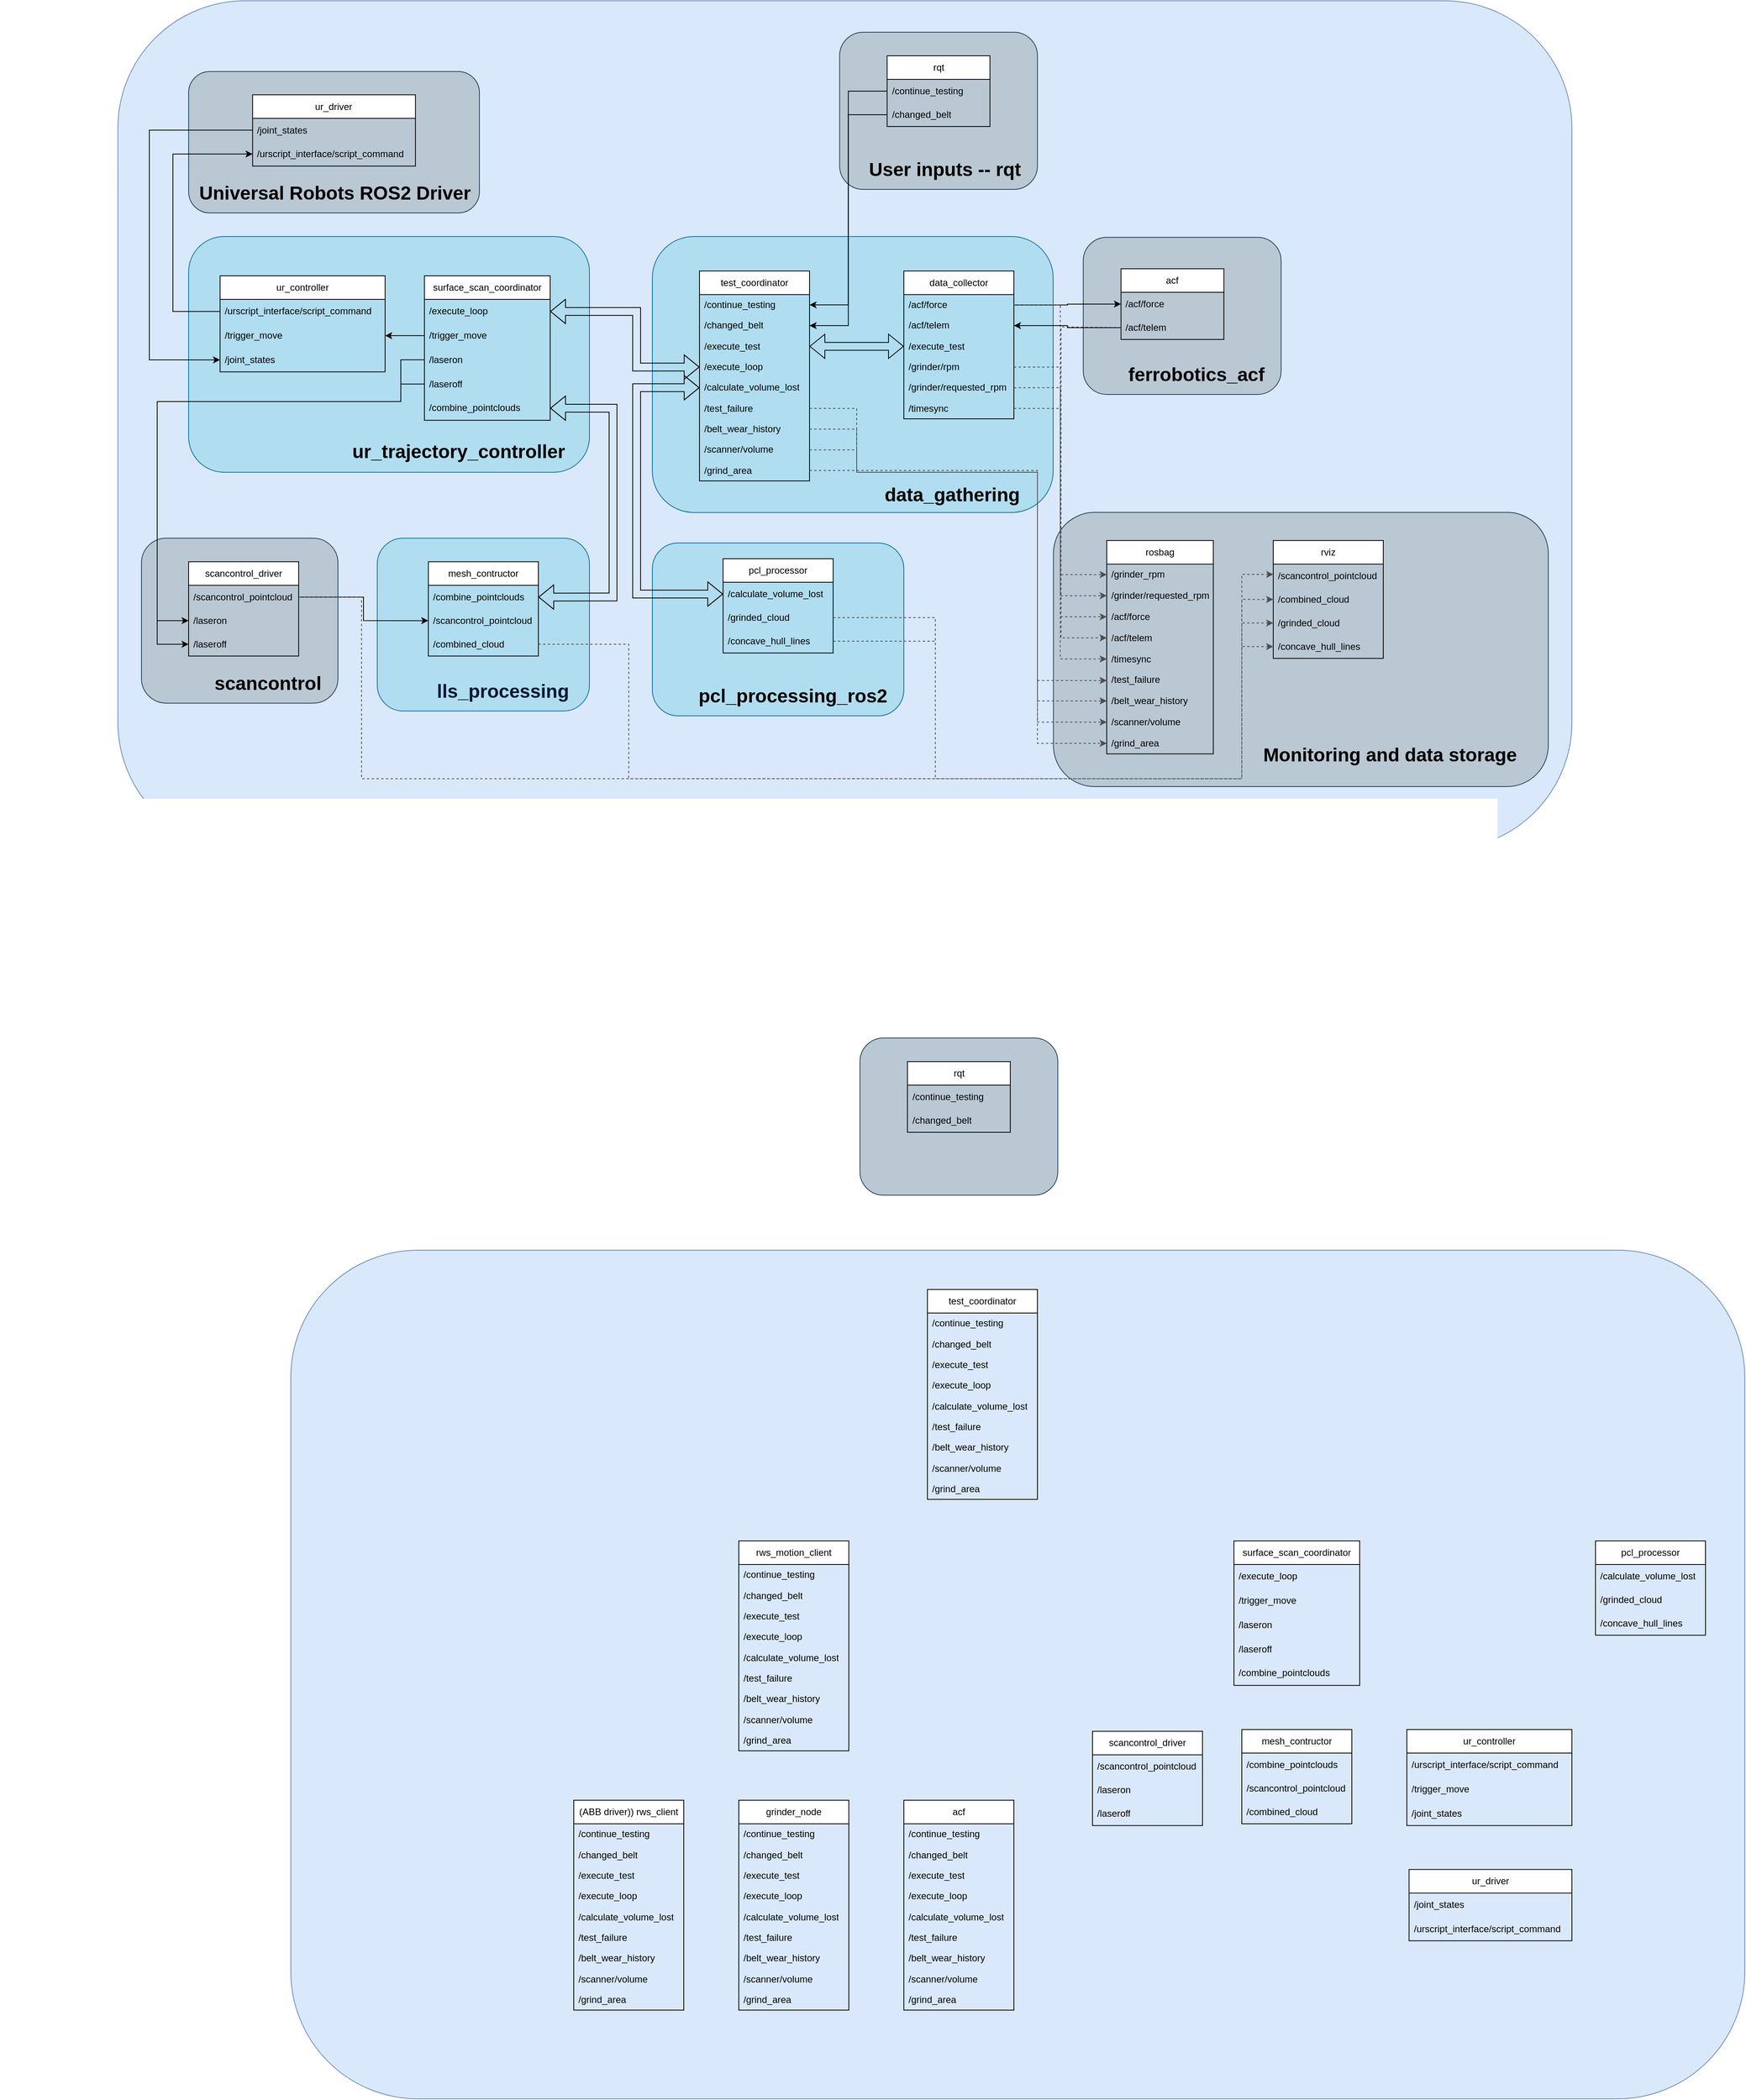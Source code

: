 <mxfile version="25.0.3">
  <diagram name="Page-1" id="e56a1550-8fbb-45ad-956c-1786394a9013">
    <mxGraphModel dx="3380" dy="1317" grid="1" gridSize="10" guides="1" tooltips="1" connect="1" arrows="1" fold="1" page="1" pageScale="1" pageWidth="1100" pageHeight="850" background="none" math="0" shadow="0">
      <root>
        <mxCell id="0" />
        <mxCell id="1" parent="0" />
        <mxCell id="8MFUEnDmjdZxhiI1p_7J-1" value="" style="rounded=1;whiteSpace=wrap;html=1;fillColor=#dae8fc;strokeColor=#6c8ebf;" parent="1" vertex="1">
          <mxGeometry x="-310" y="340" width="1850" height="1080" as="geometry" />
        </mxCell>
        <mxCell id="RQd-Ehmkm5gNdNe1KgtF-10" value="" style="group;movable=0;resizable=0;rotatable=0;deletable=0;editable=0;locked=1;connectable=0;" parent="1" vertex="1" connectable="0">
          <mxGeometry x="140" y="640" width="780" height="360" as="geometry" />
        </mxCell>
        <mxCell id="RQd-Ehmkm5gNdNe1KgtF-11" value="" style="rounded=1;whiteSpace=wrap;html=1;fillColor=#b1ddf0;strokeColor=#10739e;movable=0;resizable=0;rotatable=0;deletable=0;editable=0;locked=1;connectable=0;" parent="RQd-Ehmkm5gNdNe1KgtF-10" vertex="1">
          <mxGeometry x="230" width="510" height="351.22" as="geometry" />
        </mxCell>
        <mxCell id="RQd-Ehmkm5gNdNe1KgtF-12" value="data_gathering&lt;span style=&quot;white-space: pre;&quot;&gt;&#x9;&lt;/span&gt;" style="text;strokeColor=none;fillColor=none;html=1;fontSize=24;fontStyle=1;verticalAlign=middle;align=right;movable=0;resizable=0;rotatable=0;deletable=0;editable=0;locked=1;connectable=0;" parent="RQd-Ehmkm5gNdNe1KgtF-10" vertex="1">
          <mxGeometry x="330" y="307.317" width="410" height="43.902" as="geometry" />
        </mxCell>
        <mxCell id="AFVTN6ECLoukiYmfJzBJ-27" value="data_collector" style="swimlane;fontStyle=0;childLayout=stackLayout;horizontal=1;startSize=30;horizontalStack=0;resizeParent=1;resizeParentMax=0;resizeLast=0;collapsible=1;marginBottom=0;whiteSpace=wrap;html=1;movable=0;resizable=0;rotatable=0;deletable=0;editable=0;locked=1;connectable=0;" parent="RQd-Ehmkm5gNdNe1KgtF-10" vertex="1">
          <mxGeometry x="550" y="43.902" width="140" height="188.049" as="geometry" />
        </mxCell>
        <mxCell id="AFVTN6ECLoukiYmfJzBJ-29" value="/acf/force" style="text;strokeColor=none;fillColor=none;align=left;verticalAlign=middle;spacingLeft=4;spacingRight=4;overflow=hidden;points=[[0,0.5],[1,0.5]];portConstraint=eastwest;rotatable=0;whiteSpace=wrap;html=1;movable=0;resizable=0;deletable=0;editable=0;locked=1;connectable=0;" parent="AFVTN6ECLoukiYmfJzBJ-27" vertex="1">
          <mxGeometry y="30" width="140" height="26.341" as="geometry" />
        </mxCell>
        <mxCell id="AFVTN6ECLoukiYmfJzBJ-32" value="/acf/telem" style="text;strokeColor=none;fillColor=none;align=left;verticalAlign=middle;spacingLeft=4;spacingRight=4;overflow=hidden;points=[[0,0.5],[1,0.5]];portConstraint=eastwest;rotatable=0;whiteSpace=wrap;html=1;movable=0;resizable=0;deletable=0;editable=0;locked=1;connectable=0;" parent="AFVTN6ECLoukiYmfJzBJ-27" vertex="1">
          <mxGeometry y="56.341" width="140" height="26.341" as="geometry" />
        </mxCell>
        <mxCell id="AFVTN6ECLoukiYmfJzBJ-28" value="/execute_test&lt;span style=&quot;white-space: pre;&quot;&gt;&#x9;&lt;/span&gt;" style="text;strokeColor=none;fillColor=none;align=left;verticalAlign=middle;spacingLeft=4;spacingRight=4;overflow=hidden;points=[[0,0.5],[1,0.5]];portConstraint=eastwest;rotatable=0;whiteSpace=wrap;html=1;movable=0;resizable=0;deletable=0;editable=0;locked=1;connectable=0;" parent="AFVTN6ECLoukiYmfJzBJ-27" vertex="1">
          <mxGeometry y="82.683" width="140" height="26.341" as="geometry" />
        </mxCell>
        <mxCell id="AFVTN6ECLoukiYmfJzBJ-30" value="/grinder/rpm" style="text;strokeColor=none;fillColor=none;align=left;verticalAlign=middle;spacingLeft=4;spacingRight=4;overflow=hidden;points=[[0,0.5],[1,0.5]];portConstraint=eastwest;rotatable=0;whiteSpace=wrap;html=1;movable=0;resizable=0;deletable=0;editable=0;locked=1;connectable=0;" parent="AFVTN6ECLoukiYmfJzBJ-27" vertex="1">
          <mxGeometry y="109.024" width="140" height="26.341" as="geometry" />
        </mxCell>
        <mxCell id="AFVTN6ECLoukiYmfJzBJ-31" value="/grinder/requested_rpm" style="text;strokeColor=none;fillColor=none;align=left;verticalAlign=middle;spacingLeft=4;spacingRight=4;overflow=hidden;points=[[0,0.5],[1,0.5]];portConstraint=eastwest;rotatable=0;whiteSpace=wrap;html=1;movable=0;resizable=0;deletable=0;editable=0;locked=1;connectable=0;" parent="AFVTN6ECLoukiYmfJzBJ-27" vertex="1">
          <mxGeometry y="135.366" width="140" height="26.341" as="geometry" />
        </mxCell>
        <mxCell id="AFVTN6ECLoukiYmfJzBJ-33" value="/timesync" style="text;strokeColor=none;fillColor=none;align=left;verticalAlign=middle;spacingLeft=4;spacingRight=4;overflow=hidden;points=[[0,0.5],[1,0.5]];portConstraint=eastwest;rotatable=0;whiteSpace=wrap;html=1;movable=0;resizable=0;deletable=0;editable=0;locked=1;connectable=0;" parent="AFVTN6ECLoukiYmfJzBJ-27" vertex="1">
          <mxGeometry y="161.707" width="140" height="26.341" as="geometry" />
        </mxCell>
        <mxCell id="AFVTN6ECLoukiYmfJzBJ-66" value="test_coordinator" style="swimlane;fontStyle=0;childLayout=stackLayout;horizontal=1;startSize=30;horizontalStack=0;resizeParent=1;resizeParentMax=0;resizeLast=0;collapsible=1;marginBottom=0;whiteSpace=wrap;html=1;movable=0;resizable=0;rotatable=0;deletable=0;editable=0;locked=1;connectable=0;" parent="RQd-Ehmkm5gNdNe1KgtF-10" vertex="1">
          <mxGeometry x="290" y="43.902" width="140" height="267.073" as="geometry" />
        </mxCell>
        <mxCell id="AFVTN6ECLoukiYmfJzBJ-70" value="/continue_testing" style="text;strokeColor=none;fillColor=none;align=left;verticalAlign=middle;spacingLeft=4;spacingRight=4;overflow=hidden;points=[[0,0.5],[1,0.5]];portConstraint=eastwest;rotatable=0;whiteSpace=wrap;html=1;movable=0;resizable=0;deletable=0;editable=0;locked=1;connectable=0;" parent="AFVTN6ECLoukiYmfJzBJ-66" vertex="1">
          <mxGeometry y="30" width="140" height="26.341" as="geometry" />
        </mxCell>
        <mxCell id="AFVTN6ECLoukiYmfJzBJ-71" value="/changed_belt" style="text;strokeColor=none;fillColor=none;align=left;verticalAlign=middle;spacingLeft=4;spacingRight=4;overflow=hidden;points=[[0,0.5],[1,0.5]];portConstraint=eastwest;rotatable=0;whiteSpace=wrap;html=1;movable=0;resizable=0;deletable=0;editable=0;locked=1;connectable=0;" parent="AFVTN6ECLoukiYmfJzBJ-66" vertex="1">
          <mxGeometry y="56.341" width="140" height="26.341" as="geometry" />
        </mxCell>
        <mxCell id="AFVTN6ECLoukiYmfJzBJ-67" value="/execute_test" style="text;strokeColor=none;fillColor=none;align=left;verticalAlign=middle;spacingLeft=4;spacingRight=4;overflow=hidden;points=[[0,0.5],[1,0.5]];portConstraint=eastwest;rotatable=0;whiteSpace=wrap;html=1;movable=0;resizable=0;deletable=0;editable=0;locked=1;connectable=0;" parent="AFVTN6ECLoukiYmfJzBJ-66" vertex="1">
          <mxGeometry y="82.683" width="140" height="26.341" as="geometry" />
        </mxCell>
        <mxCell id="AFVTN6ECLoukiYmfJzBJ-68" value="/execute_loop" style="text;strokeColor=none;fillColor=none;align=left;verticalAlign=middle;spacingLeft=4;spacingRight=4;overflow=hidden;points=[[0,0.5],[1,0.5]];portConstraint=eastwest;rotatable=0;whiteSpace=wrap;html=1;movable=0;resizable=0;deletable=0;editable=0;locked=1;connectable=0;" parent="AFVTN6ECLoukiYmfJzBJ-66" vertex="1">
          <mxGeometry y="109.024" width="140" height="26.341" as="geometry" />
        </mxCell>
        <mxCell id="AFVTN6ECLoukiYmfJzBJ-69" value="/calculate_volume_lost" style="text;strokeColor=none;fillColor=none;align=left;verticalAlign=middle;spacingLeft=4;spacingRight=4;overflow=hidden;points=[[0,0.5],[1,0.5]];portConstraint=eastwest;rotatable=0;whiteSpace=wrap;html=1;movable=0;resizable=0;deletable=0;editable=0;locked=1;connectable=0;" parent="AFVTN6ECLoukiYmfJzBJ-66" vertex="1">
          <mxGeometry y="135.366" width="140" height="26.341" as="geometry" />
        </mxCell>
        <mxCell id="AFVTN6ECLoukiYmfJzBJ-72" value="/test_failure" style="text;strokeColor=none;fillColor=none;align=left;verticalAlign=middle;spacingLeft=4;spacingRight=4;overflow=hidden;points=[[0,0.5],[1,0.5]];portConstraint=eastwest;rotatable=0;whiteSpace=wrap;html=1;movable=0;resizable=0;deletable=0;editable=0;locked=1;connectable=0;" parent="AFVTN6ECLoukiYmfJzBJ-66" vertex="1">
          <mxGeometry y="161.707" width="140" height="26.341" as="geometry" />
        </mxCell>
        <mxCell id="AFVTN6ECLoukiYmfJzBJ-73" value="/belt_wear_history" style="text;strokeColor=none;fillColor=none;align=left;verticalAlign=middle;spacingLeft=4;spacingRight=4;overflow=hidden;points=[[0,0.5],[1,0.5]];portConstraint=eastwest;rotatable=0;whiteSpace=wrap;html=1;movable=0;resizable=0;deletable=0;editable=0;locked=1;connectable=0;" parent="AFVTN6ECLoukiYmfJzBJ-66" vertex="1">
          <mxGeometry y="188.049" width="140" height="26.341" as="geometry" />
        </mxCell>
        <mxCell id="dthCj3LIK8FgrqalsaFz-88" value="/scanner/volume" style="text;strokeColor=none;fillColor=none;align=left;verticalAlign=middle;spacingLeft=4;spacingRight=4;overflow=hidden;points=[[0,0.5],[1,0.5]];portConstraint=eastwest;rotatable=0;whiteSpace=wrap;html=1;movable=0;resizable=0;deletable=0;editable=0;locked=1;connectable=0;" parent="AFVTN6ECLoukiYmfJzBJ-66" vertex="1">
          <mxGeometry y="214.39" width="140" height="26.341" as="geometry" />
        </mxCell>
        <mxCell id="dthCj3LIK8FgrqalsaFz-89" value="/grind_area" style="text;strokeColor=none;fillColor=none;align=left;verticalAlign=middle;spacingLeft=4;spacingRight=4;overflow=hidden;points=[[0,0.5],[1,0.5]];portConstraint=eastwest;rotatable=0;whiteSpace=wrap;html=1;movable=0;resizable=0;deletable=0;editable=0;locked=1;connectable=0;" parent="AFVTN6ECLoukiYmfJzBJ-66" vertex="1">
          <mxGeometry y="240.732" width="140" height="26.341" as="geometry" />
        </mxCell>
        <mxCell id="dthCj3LIK8FgrqalsaFz-1" value="" style="shape=flexArrow;endArrow=classic;startArrow=classic;html=1;rounded=0;entryX=0;entryY=0.5;entryDx=0;entryDy=0;exitX=1;exitY=0.5;exitDx=0;exitDy=0;movable=0;resizable=0;rotatable=0;deletable=0;editable=0;locked=1;connectable=0;" parent="RQd-Ehmkm5gNdNe1KgtF-10" source="AFVTN6ECLoukiYmfJzBJ-67" target="AFVTN6ECLoukiYmfJzBJ-28" edge="1">
          <mxGeometry width="100" height="100" relative="1" as="geometry">
            <mxPoint x="380" y="272.195" as="sourcePoint" />
            <mxPoint x="480" y="184.39" as="targetPoint" />
          </mxGeometry>
        </mxCell>
        <mxCell id="AFVTN6ECLoukiYmfJzBJ-90" value="" style="group;movable=0;resizable=0;rotatable=0;deletable=0;editable=0;locked=1;connectable=0;" parent="1" vertex="1" connectable="0">
          <mxGeometry x="950" y="560.98" width="500" height="390" as="geometry" />
        </mxCell>
        <mxCell id="AFVTN6ECLoukiYmfJzBJ-146" value="" style="group;movable=0;resizable=0;rotatable=0;deletable=0;editable=0;locked=1;connectable=0;" parent="AFVTN6ECLoukiYmfJzBJ-90" vertex="1" connectable="0">
          <mxGeometry x="-180" y="70" width="430" height="210" as="geometry" />
        </mxCell>
        <mxCell id="AFVTN6ECLoukiYmfJzBJ-91" value="" style="rounded=1;whiteSpace=wrap;html=1;fillColor=#bac8d3;strokeColor=#23445d;movable=0;resizable=0;rotatable=0;deletable=0;editable=0;locked=1;connectable=0;" parent="AFVTN6ECLoukiYmfJzBJ-146" vertex="1">
          <mxGeometry x="148.26" y="10" width="251.74" height="200" as="geometry" />
        </mxCell>
        <mxCell id="AFVTN6ECLoukiYmfJzBJ-92" value="ferrobotics_acf" style="text;strokeColor=none;fillColor=none;html=1;fontSize=24;fontStyle=1;verticalAlign=middle;align=right;movable=0;resizable=0;rotatable=0;deletable=0;editable=0;locked=1;connectable=0;" parent="AFVTN6ECLoukiYmfJzBJ-146" vertex="1">
          <mxGeometry x="190" y="160" width="190" height="50" as="geometry" />
        </mxCell>
        <mxCell id="AFVTN6ECLoukiYmfJzBJ-93" value="acf" style="swimlane;fontStyle=0;childLayout=stackLayout;horizontal=1;startSize=30;horizontalStack=0;resizeParent=1;resizeParentMax=0;resizeLast=0;collapsible=1;marginBottom=0;whiteSpace=wrap;html=1;movable=0;resizable=0;rotatable=0;deletable=0;editable=0;locked=1;connectable=0;" parent="AFVTN6ECLoukiYmfJzBJ-146" vertex="1">
          <mxGeometry x="196.304" y="50" width="130.87" height="90" as="geometry" />
        </mxCell>
        <mxCell id="AFVTN6ECLoukiYmfJzBJ-95" value="/acf/force" style="text;strokeColor=none;fillColor=none;align=left;verticalAlign=middle;spacingLeft=4;spacingRight=4;overflow=hidden;points=[[0,0.5],[1,0.5]];portConstraint=eastwest;rotatable=0;whiteSpace=wrap;html=1;movable=0;resizable=0;deletable=0;editable=0;locked=1;connectable=0;" parent="AFVTN6ECLoukiYmfJzBJ-93" vertex="1">
          <mxGeometry y="30" width="130.87" height="30" as="geometry" />
        </mxCell>
        <mxCell id="AFVTN6ECLoukiYmfJzBJ-96" value="/acf/telem" style="text;strokeColor=none;fillColor=none;align=left;verticalAlign=middle;spacingLeft=4;spacingRight=4;overflow=hidden;points=[[0,0.5],[1,0.5]];portConstraint=eastwest;rotatable=0;whiteSpace=wrap;html=1;movable=0;resizable=0;deletable=0;editable=0;locked=1;connectable=0;" parent="AFVTN6ECLoukiYmfJzBJ-93" vertex="1">
          <mxGeometry y="60" width="130.87" height="30" as="geometry" />
        </mxCell>
        <mxCell id="AFVTN6ECLoukiYmfJzBJ-134" value="" style="group;movable=0;resizable=0;rotatable=0;deletable=0;editable=0;locked=1;connectable=0;" parent="1" vertex="1" connectable="0">
          <mxGeometry x="-210" y="640" width="590" height="710" as="geometry" />
        </mxCell>
        <mxCell id="AFVTN6ECLoukiYmfJzBJ-135" value="" style="rounded=1;whiteSpace=wrap;html=1;fillColor=#b1ddf0;strokeColor=#10739e;movable=0;resizable=0;rotatable=0;deletable=0;editable=0;locked=1;connectable=0;" parent="AFVTN6ECLoukiYmfJzBJ-134" vertex="1">
          <mxGeometry x="-10" width="510" height="300" as="geometry" />
        </mxCell>
        <mxCell id="AFVTN6ECLoukiYmfJzBJ-136" value="ur_trajectory_controller" style="text;strokeColor=none;fillColor=none;html=1;fontSize=24;fontStyle=1;verticalAlign=middle;align=right;movable=0;resizable=0;rotatable=0;deletable=0;editable=0;locked=1;connectable=0;" parent="AFVTN6ECLoukiYmfJzBJ-134" vertex="1">
          <mxGeometry x="60" y="248.718" width="410" height="51.282" as="geometry" />
        </mxCell>
        <mxCell id="dthCj3LIK8FgrqalsaFz-4" value="ur_controller" style="swimlane;fontStyle=0;childLayout=stackLayout;horizontal=1;startSize=30;horizontalStack=0;resizeParent=1;resizeParentMax=0;resizeLast=0;collapsible=1;marginBottom=0;whiteSpace=wrap;html=1;movable=1;resizable=1;rotatable=1;deletable=1;editable=1;locked=0;connectable=1;" parent="AFVTN6ECLoukiYmfJzBJ-134" vertex="1">
          <mxGeometry x="30" y="50" width="210" height="122.308" as="geometry" />
        </mxCell>
        <mxCell id="dthCj3LIK8FgrqalsaFz-5" value="/urscript_interface/script_command" style="text;strokeColor=none;fillColor=none;align=left;verticalAlign=middle;spacingLeft=4;spacingRight=4;overflow=hidden;points=[[0,0.5],[1,0.5]];portConstraint=eastwest;rotatable=0;whiteSpace=wrap;html=1;movable=0;resizable=0;deletable=0;editable=0;locked=1;connectable=0;" parent="dthCj3LIK8FgrqalsaFz-4" vertex="1">
          <mxGeometry y="30" width="210" height="30.769" as="geometry" />
        </mxCell>
        <mxCell id="dthCj3LIK8FgrqalsaFz-6" value="/trigger_move" style="text;strokeColor=none;fillColor=none;align=left;verticalAlign=middle;spacingLeft=4;spacingRight=4;overflow=hidden;points=[[0,0.5],[1,0.5]];portConstraint=eastwest;rotatable=0;whiteSpace=wrap;html=1;movable=0;resizable=0;deletable=0;editable=0;locked=1;connectable=0;" parent="dthCj3LIK8FgrqalsaFz-4" vertex="1">
          <mxGeometry y="60.769" width="210" height="30.769" as="geometry" />
        </mxCell>
        <mxCell id="dthCj3LIK8FgrqalsaFz-7" value="/joint_states" style="text;strokeColor=none;fillColor=none;align=left;verticalAlign=middle;spacingLeft=4;spacingRight=4;overflow=hidden;points=[[0,0.5],[1,0.5]];portConstraint=eastwest;rotatable=0;whiteSpace=wrap;html=1;movable=0;resizable=0;deletable=0;editable=0;locked=1;connectable=0;" parent="dthCj3LIK8FgrqalsaFz-4" vertex="1">
          <mxGeometry y="91.538" width="210" height="30.769" as="geometry" />
        </mxCell>
        <mxCell id="dthCj3LIK8FgrqalsaFz-12" value="surface_scan_coordinator" style="swimlane;fontStyle=0;childLayout=stackLayout;horizontal=1;startSize=30;horizontalStack=0;resizeParent=1;resizeParentMax=0;resizeLast=0;collapsible=1;marginBottom=0;whiteSpace=wrap;html=1;movable=1;resizable=1;rotatable=1;deletable=1;editable=1;locked=0;connectable=1;" parent="AFVTN6ECLoukiYmfJzBJ-134" vertex="1">
          <mxGeometry x="290" y="49.999" width="160" height="183.846" as="geometry" />
        </mxCell>
        <mxCell id="dthCj3LIK8FgrqalsaFz-17" value="/execute_loop" style="text;strokeColor=none;fillColor=none;align=left;verticalAlign=middle;spacingLeft=4;spacingRight=4;overflow=hidden;points=[[0,0.5],[1,0.5]];portConstraint=eastwest;rotatable=0;whiteSpace=wrap;html=1;movable=0;resizable=0;deletable=0;editable=0;locked=1;connectable=0;" parent="dthCj3LIK8FgrqalsaFz-12" vertex="1">
          <mxGeometry y="30" width="160" height="30.769" as="geometry" />
        </mxCell>
        <mxCell id="dthCj3LIK8FgrqalsaFz-13" value="/trigger_move" style="text;strokeColor=none;fillColor=none;align=left;verticalAlign=middle;spacingLeft=4;spacingRight=4;overflow=hidden;points=[[0,0.5],[1,0.5]];portConstraint=eastwest;rotatable=0;whiteSpace=wrap;html=1;movable=0;resizable=0;deletable=0;editable=0;locked=1;connectable=0;" parent="dthCj3LIK8FgrqalsaFz-12" vertex="1">
          <mxGeometry y="60.769" width="160" height="30.769" as="geometry" />
        </mxCell>
        <mxCell id="dthCj3LIK8FgrqalsaFz-14" value="/laseron" style="text;strokeColor=none;fillColor=none;align=left;verticalAlign=middle;spacingLeft=4;spacingRight=4;overflow=hidden;points=[[0,0.5],[1,0.5]];portConstraint=eastwest;rotatable=0;whiteSpace=wrap;html=1;movable=0;resizable=0;deletable=0;editable=0;locked=1;connectable=0;" parent="dthCj3LIK8FgrqalsaFz-12" vertex="1">
          <mxGeometry y="91.538" width="160" height="30.769" as="geometry" />
        </mxCell>
        <mxCell id="dthCj3LIK8FgrqalsaFz-15" value="/laseroff" style="text;strokeColor=none;fillColor=none;align=left;verticalAlign=middle;spacingLeft=4;spacingRight=4;overflow=hidden;points=[[0,0.5],[1,0.5]];portConstraint=eastwest;rotatable=0;whiteSpace=wrap;html=1;movable=0;resizable=0;deletable=0;editable=0;locked=1;connectable=0;" parent="dthCj3LIK8FgrqalsaFz-12" vertex="1">
          <mxGeometry y="122.308" width="160" height="30.769" as="geometry" />
        </mxCell>
        <mxCell id="dthCj3LIK8FgrqalsaFz-16" value="/combine_pointclouds" style="text;strokeColor=none;fillColor=none;align=left;verticalAlign=middle;spacingLeft=4;spacingRight=4;overflow=hidden;points=[[0,0.5],[1,0.5]];portConstraint=eastwest;rotatable=0;whiteSpace=wrap;html=1;movable=0;resizable=0;deletable=0;editable=0;locked=1;connectable=0;" parent="dthCj3LIK8FgrqalsaFz-12" vertex="1">
          <mxGeometry y="153.077" width="160" height="30.769" as="geometry" />
        </mxCell>
        <mxCell id="dthCj3LIK8FgrqalsaFz-23" style="edgeStyle=orthogonalEdgeStyle;rounded=0;orthogonalLoop=1;jettySize=auto;html=1;exitX=0;exitY=0.5;exitDx=0;exitDy=0;movable=0;resizable=0;rotatable=0;deletable=0;editable=0;locked=1;connectable=0;" parent="AFVTN6ECLoukiYmfJzBJ-134" source="dthCj3LIK8FgrqalsaFz-13" target="dthCj3LIK8FgrqalsaFz-6" edge="1">
          <mxGeometry relative="1" as="geometry" />
        </mxCell>
        <mxCell id="AFVTN6ECLoukiYmfJzBJ-105" value="" style="group;movable=0;resizable=0;rotatable=0;deletable=0;editable=0;locked=1;connectable=0;" parent="AFVTN6ECLoukiYmfJzBJ-134" vertex="1" connectable="0">
          <mxGeometry y="233.85" width="500" height="390" as="geometry" />
        </mxCell>
        <mxCell id="AFVTN6ECLoukiYmfJzBJ-148" value="" style="group;movable=0;resizable=0;rotatable=0;deletable=0;editable=0;locked=1;connectable=0;" parent="AFVTN6ECLoukiYmfJzBJ-105" vertex="1" connectable="0">
          <mxGeometry x="40" y="180" width="460" height="210" as="geometry" />
        </mxCell>
        <mxCell id="dthCj3LIK8FgrqalsaFz-24" value="" style="rounded=1;whiteSpace=wrap;html=1;fillColor=#bac8d3;strokeColor=#23445d;movable=0;resizable=0;rotatable=0;deletable=0;editable=0;locked=1;connectable=0;" parent="AFVTN6ECLoukiYmfJzBJ-148" vertex="1">
          <mxGeometry x="-110" y="-30.0" width="250" height="210" as="geometry" />
        </mxCell>
        <mxCell id="AFVTN6ECLoukiYmfJzBJ-106" value="" style="rounded=1;whiteSpace=wrap;html=1;fillColor=#b1ddf0;strokeColor=#10739e;movable=0;resizable=0;rotatable=0;deletable=0;editable=0;locked=1;connectable=0;" parent="AFVTN6ECLoukiYmfJzBJ-148" vertex="1">
          <mxGeometry x="190" y="-30" width="270" height="220" as="geometry" />
        </mxCell>
        <mxCell id="AFVTN6ECLoukiYmfJzBJ-107" value="&lt;div align=&quot;right&quot;&gt;&lt;font color=&quot;#001933&quot;&gt;lls_processing&lt;br&gt;&lt;/font&gt;&lt;/div&gt;" style="text;strokeColor=none;fillColor=none;html=1;fontSize=24;fontStyle=1;verticalAlign=middle;align=right;movable=0;resizable=0;rotatable=0;deletable=0;editable=0;locked=1;connectable=0;" parent="AFVTN6ECLoukiYmfJzBJ-148" vertex="1">
          <mxGeometry x="25" y="140" width="410" height="50" as="geometry" />
        </mxCell>
        <mxCell id="AFVTN6ECLoukiYmfJzBJ-111" value="mesh_contructor" style="swimlane;fontStyle=0;childLayout=stackLayout;horizontal=1;startSize=30;horizontalStack=0;resizeParent=1;resizeParentMax=0;resizeLast=0;collapsible=1;marginBottom=0;whiteSpace=wrap;html=1;movable=1;resizable=1;rotatable=1;deletable=1;editable=1;locked=0;connectable=1;" parent="AFVTN6ECLoukiYmfJzBJ-148" vertex="1">
          <mxGeometry x="255" width="140" height="120" as="geometry" />
        </mxCell>
        <mxCell id="AFVTN6ECLoukiYmfJzBJ-114" value="/combine_pointclouds" style="text;strokeColor=none;fillColor=none;align=left;verticalAlign=middle;spacingLeft=4;spacingRight=4;overflow=hidden;points=[[0,0.5],[1,0.5]];portConstraint=eastwest;rotatable=0;whiteSpace=wrap;html=1;movable=0;resizable=0;deletable=0;editable=0;locked=1;connectable=0;" parent="AFVTN6ECLoukiYmfJzBJ-111" vertex="1">
          <mxGeometry y="30" width="140" height="30" as="geometry" />
        </mxCell>
        <mxCell id="AFVTN6ECLoukiYmfJzBJ-112" value="/scancontrol_pointcloud" style="text;strokeColor=none;fillColor=none;align=left;verticalAlign=middle;spacingLeft=4;spacingRight=4;overflow=hidden;points=[[0,0.5],[1,0.5]];portConstraint=eastwest;rotatable=0;whiteSpace=wrap;html=1;movable=0;resizable=0;deletable=0;editable=0;locked=1;connectable=0;" parent="AFVTN6ECLoukiYmfJzBJ-111" vertex="1">
          <mxGeometry y="60" width="140" height="30" as="geometry" />
        </mxCell>
        <mxCell id="AFVTN6ECLoukiYmfJzBJ-113" value="/combined_cloud" style="text;strokeColor=none;fillColor=none;align=left;verticalAlign=middle;spacingLeft=4;spacingRight=4;overflow=hidden;points=[[0,0.5],[1,0.5]];portConstraint=eastwest;rotatable=0;whiteSpace=wrap;html=1;movable=0;resizable=0;deletable=0;editable=0;locked=1;connectable=0;" parent="AFVTN6ECLoukiYmfJzBJ-111" vertex="1">
          <mxGeometry y="90" width="140" height="30" as="geometry" />
        </mxCell>
        <mxCell id="dthCj3LIK8FgrqalsaFz-37" style="edgeStyle=orthogonalEdgeStyle;rounded=0;orthogonalLoop=1;jettySize=auto;html=1;exitX=1;exitY=0.5;exitDx=0;exitDy=0;entryX=0;entryY=0.5;entryDx=0;entryDy=0;movable=0;resizable=0;rotatable=0;deletable=0;editable=0;locked=1;connectable=0;" parent="AFVTN6ECLoukiYmfJzBJ-148" source="dthCj3LIK8FgrqalsaFz-26" target="AFVTN6ECLoukiYmfJzBJ-112" edge="1">
          <mxGeometry relative="1" as="geometry" />
        </mxCell>
        <mxCell id="dthCj3LIK8FgrqalsaFz-25" value="scancontrol_driver" style="swimlane;fontStyle=0;childLayout=stackLayout;horizontal=1;startSize=30;horizontalStack=0;resizeParent=1;resizeParentMax=0;resizeLast=0;collapsible=1;marginBottom=0;whiteSpace=wrap;html=1;movable=1;resizable=1;rotatable=1;deletable=1;editable=1;locked=0;connectable=1;" parent="AFVTN6ECLoukiYmfJzBJ-148" vertex="1">
          <mxGeometry x="-50" y="1.137e-13" width="140" height="120" as="geometry" />
        </mxCell>
        <mxCell id="dthCj3LIK8FgrqalsaFz-26" value="/scancontrol_pointcloud" style="text;strokeColor=none;fillColor=none;align=left;verticalAlign=middle;spacingLeft=4;spacingRight=4;overflow=hidden;points=[[0,0.5],[1,0.5]];portConstraint=eastwest;rotatable=0;whiteSpace=wrap;html=1;movable=0;resizable=0;deletable=0;editable=0;locked=1;connectable=0;" parent="dthCj3LIK8FgrqalsaFz-25" vertex="1">
          <mxGeometry y="30" width="140" height="30" as="geometry" />
        </mxCell>
        <mxCell id="dthCj3LIK8FgrqalsaFz-27" value="/laseron" style="text;strokeColor=none;fillColor=none;align=left;verticalAlign=middle;spacingLeft=4;spacingRight=4;overflow=hidden;points=[[0,0.5],[1,0.5]];portConstraint=eastwest;rotatable=0;whiteSpace=wrap;html=1;movable=0;resizable=0;deletable=0;editable=0;locked=1;connectable=0;" parent="dthCj3LIK8FgrqalsaFz-25" vertex="1">
          <mxGeometry y="60" width="140" height="30" as="geometry" />
        </mxCell>
        <mxCell id="dthCj3LIK8FgrqalsaFz-29" value="/laseroff" style="text;strokeColor=none;fillColor=none;align=left;verticalAlign=middle;spacingLeft=4;spacingRight=4;overflow=hidden;points=[[0,0.5],[1,0.5]];portConstraint=eastwest;rotatable=0;whiteSpace=wrap;html=1;movable=0;resizable=0;deletable=0;editable=0;locked=1;connectable=0;" parent="dthCj3LIK8FgrqalsaFz-25" vertex="1">
          <mxGeometry y="90" width="140" height="30" as="geometry" />
        </mxCell>
        <mxCell id="dthCj3LIK8FgrqalsaFz-28" value="scancontrol" style="text;strokeColor=none;fillColor=none;html=1;fontSize=24;fontStyle=1;verticalAlign=middle;align=right;movable=0;resizable=0;rotatable=0;deletable=0;editable=0;locked=1;connectable=0;" parent="AFVTN6ECLoukiYmfJzBJ-148" vertex="1">
          <mxGeometry x="-290" y="130" width="410" height="50" as="geometry" />
        </mxCell>
        <mxCell id="dthCj3LIK8FgrqalsaFz-34" style="edgeStyle=orthogonalEdgeStyle;rounded=0;orthogonalLoop=1;jettySize=auto;html=1;exitX=0;exitY=0.5;exitDx=0;exitDy=0;entryX=0;entryY=0.5;entryDx=0;entryDy=0;movable=0;resizable=0;rotatable=0;deletable=0;editable=0;locked=1;connectable=0;" parent="AFVTN6ECLoukiYmfJzBJ-134" source="dthCj3LIK8FgrqalsaFz-14" target="dthCj3LIK8FgrqalsaFz-27" edge="1">
          <mxGeometry relative="1" as="geometry">
            <Array as="points">
              <mxPoint x="260" y="157" />
              <mxPoint x="260" y="210" />
              <mxPoint x="-50" y="210" />
              <mxPoint x="-50" y="489" />
            </Array>
          </mxGeometry>
        </mxCell>
        <mxCell id="dthCj3LIK8FgrqalsaFz-35" style="edgeStyle=orthogonalEdgeStyle;rounded=0;orthogonalLoop=1;jettySize=auto;html=1;exitX=0;exitY=0.5;exitDx=0;exitDy=0;entryX=0;entryY=0.5;entryDx=0;entryDy=0;movable=0;resizable=0;rotatable=0;deletable=0;editable=0;locked=1;connectable=0;" parent="AFVTN6ECLoukiYmfJzBJ-134" source="dthCj3LIK8FgrqalsaFz-15" target="dthCj3LIK8FgrqalsaFz-29" edge="1">
          <mxGeometry relative="1" as="geometry">
            <Array as="points">
              <mxPoint x="260" y="188" />
              <mxPoint x="260" y="210" />
              <mxPoint x="-50" y="210" />
              <mxPoint x="-50" y="519" />
            </Array>
          </mxGeometry>
        </mxCell>
        <mxCell id="dthCj3LIK8FgrqalsaFz-36" value="" style="shape=flexArrow;endArrow=classic;startArrow=classic;html=1;rounded=0;exitX=1;exitY=0.5;exitDx=0;exitDy=0;entryX=1;entryY=0.5;entryDx=0;entryDy=0;edgeStyle=orthogonalEdgeStyle;movable=0;resizable=0;rotatable=0;deletable=0;editable=0;locked=1;connectable=0;" parent="AFVTN6ECLoukiYmfJzBJ-134" source="AFVTN6ECLoukiYmfJzBJ-114" target="dthCj3LIK8FgrqalsaFz-16" edge="1">
          <mxGeometry width="100" height="100" relative="1" as="geometry">
            <mxPoint x="390" y="430" as="sourcePoint" />
            <mxPoint x="490" y="330" as="targetPoint" />
            <Array as="points">
              <mxPoint x="530" y="459" />
              <mxPoint x="530" y="219" />
            </Array>
          </mxGeometry>
        </mxCell>
        <mxCell id="AFVTN6ECLoukiYmfJzBJ-147" value="" style="group;movable=0;resizable=0;rotatable=0;deletable=0;editable=0;locked=1;connectable=0;" parent="1" vertex="1" connectable="0">
          <mxGeometry x="230" y="1030" width="460" height="230" as="geometry" />
        </mxCell>
        <mxCell id="AFVTN6ECLoukiYmfJzBJ-121" value="" style="rounded=1;whiteSpace=wrap;html=1;fillColor=#b1ddf0;strokeColor=#10739e;movable=0;resizable=0;rotatable=0;deletable=0;editable=0;locked=1;connectable=0;" parent="AFVTN6ECLoukiYmfJzBJ-147" vertex="1">
          <mxGeometry x="140" width="320" height="220" as="geometry" />
        </mxCell>
        <mxCell id="AFVTN6ECLoukiYmfJzBJ-122" value="pcl_processing_ros2" style="text;strokeColor=none;fillColor=none;html=1;fontSize=24;fontStyle=1;verticalAlign=middle;align=right;movable=0;resizable=0;rotatable=0;deletable=0;editable=0;locked=1;connectable=0;" parent="AFVTN6ECLoukiYmfJzBJ-147" vertex="1">
          <mxGeometry x="30" y="170" width="410" height="50" as="geometry" />
        </mxCell>
        <mxCell id="AFVTN6ECLoukiYmfJzBJ-130" value="pcl_processor" style="swimlane;fontStyle=0;childLayout=stackLayout;horizontal=1;startSize=30;horizontalStack=0;resizeParent=1;resizeParentMax=0;resizeLast=0;collapsible=1;marginBottom=0;whiteSpace=wrap;html=1;movable=0;resizable=0;rotatable=0;deletable=0;editable=0;locked=1;connectable=0;" parent="AFVTN6ECLoukiYmfJzBJ-147" vertex="1">
          <mxGeometry x="230" y="20" width="140" height="120" as="geometry" />
        </mxCell>
        <mxCell id="AFVTN6ECLoukiYmfJzBJ-131" value="/calculate_volume_lost" style="text;strokeColor=none;fillColor=none;align=left;verticalAlign=middle;spacingLeft=4;spacingRight=4;overflow=hidden;points=[[0,0.5],[1,0.5]];portConstraint=eastwest;rotatable=0;whiteSpace=wrap;html=1;movable=0;resizable=0;deletable=0;editable=0;locked=1;connectable=0;" parent="AFVTN6ECLoukiYmfJzBJ-130" vertex="1">
          <mxGeometry y="30" width="140" height="30" as="geometry" />
        </mxCell>
        <mxCell id="AFVTN6ECLoukiYmfJzBJ-132" value="/grinded_cloud" style="text;strokeColor=none;fillColor=none;align=left;verticalAlign=middle;spacingLeft=4;spacingRight=4;overflow=hidden;points=[[0,0.5],[1,0.5]];portConstraint=eastwest;rotatable=0;whiteSpace=wrap;html=1;movable=0;resizable=0;deletable=0;editable=0;locked=1;connectable=0;" parent="AFVTN6ECLoukiYmfJzBJ-130" vertex="1">
          <mxGeometry y="60" width="140" height="30" as="geometry" />
        </mxCell>
        <mxCell id="AFVTN6ECLoukiYmfJzBJ-133" value="/concave_hull_lines" style="text;strokeColor=none;fillColor=none;align=left;verticalAlign=middle;spacingLeft=4;spacingRight=4;overflow=hidden;points=[[0,0.5],[1,0.5]];portConstraint=eastwest;rotatable=0;whiteSpace=wrap;html=1;movable=0;resizable=0;deletable=0;editable=0;locked=1;connectable=0;" parent="AFVTN6ECLoukiYmfJzBJ-130" vertex="1">
          <mxGeometry y="90" width="140" height="30" as="geometry" />
        </mxCell>
        <mxCell id="dthCj3LIK8FgrqalsaFz-20" value="" style="shape=flexArrow;endArrow=classic;startArrow=classic;html=1;rounded=0;entryX=0;entryY=0.5;entryDx=0;entryDy=0;exitX=1;exitY=0.5;exitDx=0;exitDy=0;edgeStyle=orthogonalEdgeStyle;movable=0;resizable=0;rotatable=0;deletable=0;editable=0;locked=1;connectable=0;" parent="1" source="dthCj3LIK8FgrqalsaFz-17" target="AFVTN6ECLoukiYmfJzBJ-68" edge="1">
          <mxGeometry width="100" height="100" relative="1" as="geometry">
            <mxPoint x="230" y="1080" as="sourcePoint" />
            <mxPoint x="330" y="980" as="targetPoint" />
            <Array as="points">
              <mxPoint x="350" y="735" />
              <mxPoint x="350" y="806" />
            </Array>
          </mxGeometry>
        </mxCell>
        <mxCell id="dthCj3LIK8FgrqalsaFz-40" style="edgeStyle=orthogonalEdgeStyle;rounded=0;orthogonalLoop=1;jettySize=auto;html=1;exitX=1;exitY=0.5;exitDx=0;exitDy=0;entryX=0;entryY=0.5;entryDx=0;entryDy=0;movable=0;resizable=0;rotatable=0;deletable=0;editable=0;locked=1;connectable=0;" parent="1" source="AFVTN6ECLoukiYmfJzBJ-29" target="AFVTN6ECLoukiYmfJzBJ-95" edge="1">
          <mxGeometry relative="1" as="geometry" />
        </mxCell>
        <mxCell id="dthCj3LIK8FgrqalsaFz-41" value="" style="shape=flexArrow;endArrow=classic;startArrow=classic;html=1;rounded=0;entryX=0;entryY=0.5;entryDx=0;entryDy=0;exitX=0;exitY=0.5;exitDx=0;exitDy=0;edgeStyle=orthogonalEdgeStyle;movable=0;resizable=0;rotatable=0;deletable=0;editable=0;locked=1;connectable=0;" parent="1" source="AFVTN6ECLoukiYmfJzBJ-131" target="AFVTN6ECLoukiYmfJzBJ-69" edge="1">
          <mxGeometry width="100" height="100" relative="1" as="geometry">
            <mxPoint x="160" y="1150" as="sourcePoint" />
            <mxPoint x="260" y="1050" as="targetPoint" />
            <Array as="points">
              <mxPoint x="350" y="1095" />
              <mxPoint x="350" y="832" />
            </Array>
          </mxGeometry>
        </mxCell>
        <mxCell id="dthCj3LIK8FgrqalsaFz-49" value="" style="group;movable=0;resizable=0;rotatable=0;deletable=0;editable=0;locked=1;connectable=0;" parent="1" vertex="1" connectable="0">
          <mxGeometry x="430" y="380" width="430" height="200" as="geometry" />
        </mxCell>
        <mxCell id="dthCj3LIK8FgrqalsaFz-42" value="" style="rounded=1;whiteSpace=wrap;html=1;fillColor=#bac8d3;strokeColor=#23445d;movable=0;resizable=0;rotatable=0;deletable=0;editable=0;locked=1;connectable=0;" parent="dthCj3LIK8FgrqalsaFz-49" vertex="1">
          <mxGeometry x="178.26" width="251.74" height="200" as="geometry" />
        </mxCell>
        <mxCell id="dthCj3LIK8FgrqalsaFz-43" value="rqt" style="swimlane;fontStyle=0;childLayout=stackLayout;horizontal=1;startSize=30;horizontalStack=0;resizeParent=1;resizeParentMax=0;resizeLast=0;collapsible=1;marginBottom=0;whiteSpace=wrap;html=1;movable=0;resizable=0;rotatable=0;deletable=0;editable=0;locked=1;connectable=0;" parent="dthCj3LIK8FgrqalsaFz-49" vertex="1">
          <mxGeometry x="238.694" y="30" width="130.87" height="90" as="geometry" />
        </mxCell>
        <mxCell id="dthCj3LIK8FgrqalsaFz-44" value="/continue_testing" style="text;strokeColor=none;fillColor=none;align=left;verticalAlign=middle;spacingLeft=4;spacingRight=4;overflow=hidden;points=[[0,0.5],[1,0.5]];portConstraint=eastwest;rotatable=0;whiteSpace=wrap;html=1;movable=0;resizable=0;deletable=0;editable=0;locked=1;connectable=0;" parent="dthCj3LIK8FgrqalsaFz-43" vertex="1">
          <mxGeometry y="30" width="130.87" height="30" as="geometry" />
        </mxCell>
        <mxCell id="dthCj3LIK8FgrqalsaFz-45" value="/changed_belt" style="text;strokeColor=none;fillColor=none;align=left;verticalAlign=middle;spacingLeft=4;spacingRight=4;overflow=hidden;points=[[0,0.5],[1,0.5]];portConstraint=eastwest;rotatable=0;whiteSpace=wrap;html=1;movable=0;resizable=0;deletable=0;editable=0;locked=1;connectable=0;" parent="dthCj3LIK8FgrqalsaFz-43" vertex="1">
          <mxGeometry y="60" width="130.87" height="30" as="geometry" />
        </mxCell>
        <mxCell id="dthCj3LIK8FgrqalsaFz-47" value="User inputs -- rqt" style="text;strokeColor=none;fillColor=none;html=1;fontSize=24;fontStyle=1;verticalAlign=middle;align=right;movable=0;resizable=0;rotatable=0;deletable=0;editable=0;locked=1;connectable=0;" parent="dthCj3LIK8FgrqalsaFz-49" vertex="1">
          <mxGeometry y="150" width="410" height="50" as="geometry" />
        </mxCell>
        <mxCell id="dthCj3LIK8FgrqalsaFz-51" style="edgeStyle=orthogonalEdgeStyle;rounded=0;orthogonalLoop=1;jettySize=auto;html=1;exitX=0;exitY=0.5;exitDx=0;exitDy=0;movable=0;resizable=0;rotatable=0;deletable=0;editable=0;locked=1;connectable=0;" parent="1" source="dthCj3LIK8FgrqalsaFz-45" target="AFVTN6ECLoukiYmfJzBJ-71" edge="1">
          <mxGeometry relative="1" as="geometry" />
        </mxCell>
        <mxCell id="dthCj3LIK8FgrqalsaFz-52" style="edgeStyle=orthogonalEdgeStyle;rounded=0;orthogonalLoop=1;jettySize=auto;html=1;exitX=0;exitY=0.5;exitDx=0;exitDy=0;movable=0;resizable=0;rotatable=0;deletable=0;editable=0;locked=1;connectable=0;" parent="1" source="dthCj3LIK8FgrqalsaFz-44" target="AFVTN6ECLoukiYmfJzBJ-70" edge="1">
          <mxGeometry relative="1" as="geometry" />
        </mxCell>
        <mxCell id="dthCj3LIK8FgrqalsaFz-59" value="" style="group;movable=0;resizable=0;rotatable=0;deletable=0;editable=0;locked=1;connectable=0;" parent="1" vertex="1" connectable="0">
          <mxGeometry x="890" y="1000" width="620" height="340" as="geometry" />
        </mxCell>
        <mxCell id="dthCj3LIK8FgrqalsaFz-60" value="" style="rounded=1;whiteSpace=wrap;html=1;fillColor=#bac8d3;strokeColor=#23445d;movable=0;resizable=0;rotatable=0;deletable=0;editable=0;locked=1;connectable=0;" parent="dthCj3LIK8FgrqalsaFz-59" vertex="1">
          <mxGeometry x="-9.688" y="-8.947" width="629.688" height="348.947" as="geometry" />
        </mxCell>
        <mxCell id="dthCj3LIK8FgrqalsaFz-64" value="Monitoring and data storage" style="text;strokeColor=none;fillColor=none;html=1;fontSize=24;fontStyle=1;verticalAlign=middle;align=right;movable=0;resizable=0;rotatable=0;deletable=0;editable=0;locked=1;connectable=0;" parent="dthCj3LIK8FgrqalsaFz-59" vertex="1">
          <mxGeometry x="184.062" y="277.368" width="397.188" height="44.737" as="geometry" />
        </mxCell>
        <mxCell id="dthCj3LIK8FgrqalsaFz-65" value="rosbag" style="swimlane;fontStyle=0;childLayout=stackLayout;horizontal=1;startSize=30;horizontalStack=0;resizeParent=1;resizeParentMax=0;resizeLast=0;collapsible=1;marginBottom=0;whiteSpace=wrap;html=1;movable=0;resizable=0;rotatable=0;deletable=0;editable=0;locked=1;connectable=0;" parent="dthCj3LIK8FgrqalsaFz-59" vertex="1">
          <mxGeometry x="58.125" y="26.842" width="135.625" height="271.579" as="geometry" />
        </mxCell>
        <mxCell id="dthCj3LIK8FgrqalsaFz-66" value="/grinder_rpm&lt;span style=&quot;white-space: pre;&quot;&gt;&#x9;&lt;/span&gt;" style="text;strokeColor=none;fillColor=none;align=left;verticalAlign=middle;spacingLeft=4;spacingRight=4;overflow=hidden;points=[[0,0.5],[1,0.5]];portConstraint=eastwest;rotatable=0;whiteSpace=wrap;html=1;movable=0;resizable=0;deletable=0;editable=0;locked=1;connectable=0;" parent="dthCj3LIK8FgrqalsaFz-65" vertex="1">
          <mxGeometry y="30" width="135.625" height="26.842" as="geometry" />
        </mxCell>
        <mxCell id="dthCj3LIK8FgrqalsaFz-67" value="/grinder/requested_rpm" style="text;strokeColor=none;fillColor=none;align=left;verticalAlign=middle;spacingLeft=4;spacingRight=4;overflow=hidden;points=[[0,0.5],[1,0.5]];portConstraint=eastwest;rotatable=0;whiteSpace=wrap;html=1;movable=0;resizable=0;deletable=0;editable=0;locked=1;connectable=0;" parent="dthCj3LIK8FgrqalsaFz-65" vertex="1">
          <mxGeometry y="56.842" width="135.625" height="26.842" as="geometry" />
        </mxCell>
        <mxCell id="dthCj3LIK8FgrqalsaFz-68" value="/acf/force" style="text;strokeColor=none;fillColor=none;align=left;verticalAlign=middle;spacingLeft=4;spacingRight=4;overflow=hidden;points=[[0,0.5],[1,0.5]];portConstraint=eastwest;rotatable=0;whiteSpace=wrap;html=1;movable=0;resizable=0;deletable=0;editable=0;locked=1;connectable=0;" parent="dthCj3LIK8FgrqalsaFz-65" vertex="1">
          <mxGeometry y="83.684" width="135.625" height="26.842" as="geometry" />
        </mxCell>
        <mxCell id="dthCj3LIK8FgrqalsaFz-69" value="/acf/telem" style="text;strokeColor=none;fillColor=none;align=left;verticalAlign=middle;spacingLeft=4;spacingRight=4;overflow=hidden;points=[[0,0.5],[1,0.5]];portConstraint=eastwest;rotatable=0;whiteSpace=wrap;html=1;movable=0;resizable=0;deletable=0;editable=0;locked=1;connectable=0;" parent="dthCj3LIK8FgrqalsaFz-65" vertex="1">
          <mxGeometry y="110.526" width="135.625" height="26.842" as="geometry" />
        </mxCell>
        <mxCell id="dthCj3LIK8FgrqalsaFz-70" value="/timesync" style="text;strokeColor=none;fillColor=none;align=left;verticalAlign=middle;spacingLeft=4;spacingRight=4;overflow=hidden;points=[[0,0.5],[1,0.5]];portConstraint=eastwest;rotatable=0;whiteSpace=wrap;html=1;movable=0;resizable=0;deletable=0;editable=0;locked=1;connectable=0;" parent="dthCj3LIK8FgrqalsaFz-65" vertex="1">
          <mxGeometry y="137.368" width="135.625" height="26.842" as="geometry" />
        </mxCell>
        <mxCell id="dthCj3LIK8FgrqalsaFz-73" value="/test_failure" style="text;strokeColor=none;fillColor=none;align=left;verticalAlign=middle;spacingLeft=4;spacingRight=4;overflow=hidden;points=[[0,0.5],[1,0.5]];portConstraint=eastwest;rotatable=0;whiteSpace=wrap;html=1;movable=0;resizable=0;deletable=0;editable=0;locked=1;connectable=0;" parent="dthCj3LIK8FgrqalsaFz-65" vertex="1">
          <mxGeometry y="164.211" width="135.625" height="26.842" as="geometry" />
        </mxCell>
        <mxCell id="dthCj3LIK8FgrqalsaFz-72" value="/belt_wear_history" style="text;strokeColor=none;fillColor=none;align=left;verticalAlign=middle;spacingLeft=4;spacingRight=4;overflow=hidden;points=[[0,0.5],[1,0.5]];portConstraint=eastwest;rotatable=0;whiteSpace=wrap;html=1;movable=0;resizable=0;deletable=0;editable=0;locked=1;connectable=0;" parent="dthCj3LIK8FgrqalsaFz-65" vertex="1">
          <mxGeometry y="191.053" width="135.625" height="26.842" as="geometry" />
        </mxCell>
        <mxCell id="dthCj3LIK8FgrqalsaFz-90" value="/scanner/volume" style="text;strokeColor=none;fillColor=none;align=left;verticalAlign=middle;spacingLeft=4;spacingRight=4;overflow=hidden;points=[[0,0.5],[1,0.5]];portConstraint=eastwest;rotatable=0;whiteSpace=wrap;html=1;movable=0;resizable=0;deletable=0;editable=0;locked=1;connectable=0;" parent="dthCj3LIK8FgrqalsaFz-65" vertex="1">
          <mxGeometry y="217.895" width="135.625" height="26.842" as="geometry" />
        </mxCell>
        <mxCell id="dthCj3LIK8FgrqalsaFz-91" value="/grind_area" style="text;strokeColor=none;fillColor=none;align=left;verticalAlign=middle;spacingLeft=4;spacingRight=4;overflow=hidden;points=[[0,0.5],[1,0.5]];portConstraint=eastwest;rotatable=0;whiteSpace=wrap;html=1;movable=0;resizable=0;deletable=0;editable=0;locked=1;connectable=0;" parent="dthCj3LIK8FgrqalsaFz-65" vertex="1">
          <mxGeometry y="244.737" width="135.625" height="26.842" as="geometry" />
        </mxCell>
        <mxCell id="dthCj3LIK8FgrqalsaFz-74" value="rviz" style="swimlane;fontStyle=0;childLayout=stackLayout;horizontal=1;startSize=30;horizontalStack=0;resizeParent=1;resizeParentMax=0;resizeLast=0;collapsible=1;marginBottom=0;whiteSpace=wrap;html=1;movable=0;resizable=0;rotatable=0;deletable=0;editable=0;locked=1;connectable=0;" parent="dthCj3LIK8FgrqalsaFz-59" vertex="1">
          <mxGeometry x="270" y="26.84" width="140" height="150" as="geometry" />
        </mxCell>
        <mxCell id="dthCj3LIK8FgrqalsaFz-75" value="/scancontrol_pointcloud" style="text;strokeColor=none;fillColor=none;align=left;verticalAlign=middle;spacingLeft=4;spacingRight=4;overflow=hidden;points=[[0,0.5],[1,0.5]];portConstraint=eastwest;rotatable=0;whiteSpace=wrap;html=1;movable=0;resizable=0;deletable=0;editable=0;locked=1;connectable=0;" parent="dthCj3LIK8FgrqalsaFz-74" vertex="1">
          <mxGeometry y="30" width="140" height="30" as="geometry" />
        </mxCell>
        <mxCell id="dthCj3LIK8FgrqalsaFz-81" value="/combined_cloud" style="text;strokeColor=none;fillColor=none;align=left;verticalAlign=middle;spacingLeft=4;spacingRight=4;overflow=hidden;points=[[0,0.5],[1,0.5]];portConstraint=eastwest;rotatable=0;whiteSpace=wrap;html=1;movable=0;resizable=0;deletable=0;editable=0;locked=1;connectable=0;" parent="dthCj3LIK8FgrqalsaFz-74" vertex="1">
          <mxGeometry y="60" width="140" height="30" as="geometry" />
        </mxCell>
        <mxCell id="dthCj3LIK8FgrqalsaFz-80" value="/grinded_cloud" style="text;strokeColor=none;fillColor=none;align=left;verticalAlign=middle;spacingLeft=4;spacingRight=4;overflow=hidden;points=[[0,0.5],[1,0.5]];portConstraint=eastwest;rotatable=0;whiteSpace=wrap;html=1;movable=0;resizable=0;deletable=0;editable=0;locked=1;connectable=0;" parent="dthCj3LIK8FgrqalsaFz-74" vertex="1">
          <mxGeometry y="90" width="140" height="30" as="geometry" />
        </mxCell>
        <mxCell id="dthCj3LIK8FgrqalsaFz-79" value="/concave_hull_lines" style="text;strokeColor=none;fillColor=none;align=left;verticalAlign=middle;spacingLeft=4;spacingRight=4;overflow=hidden;points=[[0,0.5],[1,0.5]];portConstraint=eastwest;rotatable=0;whiteSpace=wrap;html=1;movable=0;resizable=0;deletable=0;editable=0;locked=1;connectable=0;" parent="dthCj3LIK8FgrqalsaFz-74" vertex="1">
          <mxGeometry y="120" width="140" height="30" as="geometry" />
        </mxCell>
        <mxCell id="dthCj3LIK8FgrqalsaFz-83" style="edgeStyle=orthogonalEdgeStyle;rounded=0;orthogonalLoop=1;jettySize=auto;html=1;exitX=1;exitY=0.5;exitDx=0;exitDy=0;entryX=0;entryY=0.5;entryDx=0;entryDy=0;dashed=1;strokeColor=#4D4D4D;movable=0;resizable=0;rotatable=0;deletable=0;editable=0;locked=1;connectable=0;" parent="1" source="AFVTN6ECLoukiYmfJzBJ-30" target="dthCj3LIK8FgrqalsaFz-66" edge="1">
          <mxGeometry relative="1" as="geometry" />
        </mxCell>
        <mxCell id="dthCj3LIK8FgrqalsaFz-84" style="edgeStyle=orthogonalEdgeStyle;rounded=0;orthogonalLoop=1;jettySize=auto;html=1;exitX=1;exitY=0.5;exitDx=0;exitDy=0;entryX=0;entryY=0.5;entryDx=0;entryDy=0;dashed=1;strokeColor=#4D4D4D;movable=0;resizable=0;rotatable=0;deletable=0;editable=0;locked=1;connectable=0;" parent="1" source="AFVTN6ECLoukiYmfJzBJ-31" target="dthCj3LIK8FgrqalsaFz-67" edge="1">
          <mxGeometry relative="1" as="geometry" />
        </mxCell>
        <mxCell id="dthCj3LIK8FgrqalsaFz-85" style="edgeStyle=orthogonalEdgeStyle;rounded=0;orthogonalLoop=1;jettySize=auto;html=1;exitX=1;exitY=0.5;exitDx=0;exitDy=0;entryX=0;entryY=0.5;entryDx=0;entryDy=0;dashed=1;strokeColor=#4D4D4D;movable=0;resizable=0;rotatable=0;deletable=0;editable=0;locked=1;connectable=0;" parent="1" source="AFVTN6ECLoukiYmfJzBJ-33" target="dthCj3LIK8FgrqalsaFz-70" edge="1">
          <mxGeometry relative="1" as="geometry" />
        </mxCell>
        <mxCell id="dthCj3LIK8FgrqalsaFz-86" style="edgeStyle=orthogonalEdgeStyle;rounded=0;orthogonalLoop=1;jettySize=auto;html=1;exitX=1;exitY=0.5;exitDx=0;exitDy=0;entryX=0;entryY=0.5;entryDx=0;entryDy=0;dashed=1;strokeColor=#4D4D4D;movable=0;resizable=0;rotatable=0;deletable=0;editable=0;locked=1;connectable=0;" parent="1" source="AFVTN6ECLoukiYmfJzBJ-29" target="dthCj3LIK8FgrqalsaFz-68" edge="1">
          <mxGeometry relative="1" as="geometry" />
        </mxCell>
        <mxCell id="dthCj3LIK8FgrqalsaFz-87" style="edgeStyle=orthogonalEdgeStyle;rounded=0;orthogonalLoop=1;jettySize=auto;html=1;exitX=0;exitY=0.5;exitDx=0;exitDy=0;entryX=0;entryY=0.5;entryDx=0;entryDy=0;dashed=1;strokeColor=#4D4D4D;movable=0;resizable=0;rotatable=0;deletable=0;editable=0;locked=1;connectable=0;" parent="1" source="AFVTN6ECLoukiYmfJzBJ-96" target="dthCj3LIK8FgrqalsaFz-69" edge="1">
          <mxGeometry relative="1" as="geometry">
            <Array as="points">
              <mxPoint x="890" y="755" />
              <mxPoint x="890" y="1151" />
            </Array>
          </mxGeometry>
        </mxCell>
        <mxCell id="dthCj3LIK8FgrqalsaFz-97" style="edgeStyle=orthogonalEdgeStyle;rounded=0;orthogonalLoop=1;jettySize=auto;html=1;exitX=1;exitY=0.5;exitDx=0;exitDy=0;dashed=1;strokeColor=#4D4D4D;movable=0;resizable=0;rotatable=0;deletable=0;editable=0;locked=1;connectable=0;" parent="1" source="AFVTN6ECLoukiYmfJzBJ-72" target="dthCj3LIK8FgrqalsaFz-73" edge="1">
          <mxGeometry relative="1" as="geometry">
            <Array as="points">
              <mxPoint x="630" y="859" />
              <mxPoint x="630" y="940" />
              <mxPoint x="860" y="940" />
              <mxPoint x="860" y="1205" />
            </Array>
          </mxGeometry>
        </mxCell>
        <mxCell id="dthCj3LIK8FgrqalsaFz-98" style="edgeStyle=orthogonalEdgeStyle;rounded=0;orthogonalLoop=1;jettySize=auto;html=1;exitX=1;exitY=0.5;exitDx=0;exitDy=0;dashed=1;strokeColor=#4D4D4D;movable=0;resizable=0;rotatable=0;deletable=0;editable=0;locked=1;connectable=0;" parent="1" source="AFVTN6ECLoukiYmfJzBJ-73" target="dthCj3LIK8FgrqalsaFz-72" edge="1">
          <mxGeometry relative="1" as="geometry">
            <Array as="points">
              <mxPoint x="630" y="885" />
              <mxPoint x="630" y="940" />
              <mxPoint x="860" y="940" />
              <mxPoint x="860" y="1231" />
            </Array>
          </mxGeometry>
        </mxCell>
        <mxCell id="dthCj3LIK8FgrqalsaFz-99" style="edgeStyle=orthogonalEdgeStyle;rounded=0;orthogonalLoop=1;jettySize=auto;html=1;exitX=1;exitY=0.5;exitDx=0;exitDy=0;dashed=1;strokeColor=#4D4D4D;movable=0;resizable=0;rotatable=0;deletable=0;editable=0;locked=1;connectable=0;" parent="1" source="dthCj3LIK8FgrqalsaFz-88" target="dthCj3LIK8FgrqalsaFz-90" edge="1">
          <mxGeometry relative="1" as="geometry">
            <Array as="points">
              <mxPoint x="630" y="911" />
              <mxPoint x="630" y="940" />
              <mxPoint x="860" y="940" />
              <mxPoint x="860" y="1258" />
            </Array>
          </mxGeometry>
        </mxCell>
        <mxCell id="dthCj3LIK8FgrqalsaFz-100" style="edgeStyle=orthogonalEdgeStyle;rounded=0;orthogonalLoop=1;jettySize=auto;html=1;exitX=1;exitY=0.5;exitDx=0;exitDy=0;dashed=1;strokeColor=#4D4D4D;movable=0;resizable=0;rotatable=0;deletable=0;editable=0;locked=1;connectable=0;" parent="1" source="dthCj3LIK8FgrqalsaFz-89" target="dthCj3LIK8FgrqalsaFz-91" edge="1">
          <mxGeometry relative="1" as="geometry">
            <Array as="points">
              <mxPoint x="860" y="938" />
              <mxPoint x="860" y="1285" />
            </Array>
          </mxGeometry>
        </mxCell>
        <mxCell id="dthCj3LIK8FgrqalsaFz-101" style="edgeStyle=orthogonalEdgeStyle;rounded=0;orthogonalLoop=1;jettySize=auto;html=1;exitX=1;exitY=0.5;exitDx=0;exitDy=0;dashed=1;strokeColor=#4D4D4D;movable=0;resizable=0;rotatable=0;deletable=0;editable=0;locked=1;connectable=0;" parent="1" source="dthCj3LIK8FgrqalsaFz-26" target="dthCj3LIK8FgrqalsaFz-75" edge="1">
          <mxGeometry relative="1" as="geometry">
            <mxPoint x="1140" y="1070" as="targetPoint" />
            <Array as="points">
              <mxPoint y="1099" />
              <mxPoint y="1330" />
              <mxPoint x="1120" y="1330" />
              <mxPoint x="1120" y="1070" />
            </Array>
          </mxGeometry>
        </mxCell>
        <mxCell id="dthCj3LIK8FgrqalsaFz-102" style="edgeStyle=orthogonalEdgeStyle;rounded=0;orthogonalLoop=1;jettySize=auto;html=1;exitX=1;exitY=0.5;exitDx=0;exitDy=0;entryX=0;entryY=0.5;entryDx=0;entryDy=0;dashed=1;strokeColor=#4D4D4D;movable=0;resizable=0;rotatable=0;deletable=0;editable=0;locked=1;connectable=0;" parent="1" source="AFVTN6ECLoukiYmfJzBJ-113" target="dthCj3LIK8FgrqalsaFz-81" edge="1">
          <mxGeometry relative="1" as="geometry">
            <Array as="points">
              <mxPoint x="340" y="1159" />
              <mxPoint x="340" y="1330" />
              <mxPoint x="1120" y="1330" />
              <mxPoint x="1120" y="1102" />
            </Array>
          </mxGeometry>
        </mxCell>
        <mxCell id="dthCj3LIK8FgrqalsaFz-103" style="edgeStyle=orthogonalEdgeStyle;rounded=0;orthogonalLoop=1;jettySize=auto;html=1;exitX=1;exitY=0.5;exitDx=0;exitDy=0;entryX=0;entryY=0.5;entryDx=0;entryDy=0;dashed=1;strokeColor=#4D4D4D;movable=0;resizable=0;rotatable=0;deletable=0;editable=0;locked=1;connectable=0;" parent="1" source="AFVTN6ECLoukiYmfJzBJ-132" target="dthCj3LIK8FgrqalsaFz-80" edge="1">
          <mxGeometry relative="1" as="geometry">
            <Array as="points">
              <mxPoint x="730" y="1125" />
              <mxPoint x="730" y="1330" />
              <mxPoint x="1120" y="1330" />
              <mxPoint x="1120" y="1132" />
            </Array>
          </mxGeometry>
        </mxCell>
        <mxCell id="dthCj3LIK8FgrqalsaFz-104" style="edgeStyle=orthogonalEdgeStyle;rounded=0;orthogonalLoop=1;jettySize=auto;html=1;exitX=1;exitY=0.5;exitDx=0;exitDy=0;entryX=0;entryY=0.5;entryDx=0;entryDy=0;dashed=1;strokeColor=#4D4D4D;movable=0;resizable=0;rotatable=0;deletable=0;editable=0;locked=1;connectable=0;" parent="1" source="AFVTN6ECLoukiYmfJzBJ-133" target="dthCj3LIK8FgrqalsaFz-79" edge="1">
          <mxGeometry relative="1" as="geometry">
            <Array as="points">
              <mxPoint x="730" y="1155" />
              <mxPoint x="730" y="1330" />
              <mxPoint x="1120" y="1330" />
              <mxPoint x="1120" y="1162" />
            </Array>
          </mxGeometry>
        </mxCell>
        <mxCell id="dthCj3LIK8FgrqalsaFz-105" style="edgeStyle=orthogonalEdgeStyle;rounded=0;orthogonalLoop=1;jettySize=auto;html=1;exitX=0;exitY=0.5;exitDx=0;exitDy=0;movable=0;resizable=0;rotatable=0;deletable=0;editable=0;locked=1;connectable=0;" parent="1" source="AFVTN6ECLoukiYmfJzBJ-96" target="AFVTN6ECLoukiYmfJzBJ-32" edge="1">
          <mxGeometry relative="1" as="geometry">
            <mxPoint x="830" y="760" as="targetPoint" />
          </mxGeometry>
        </mxCell>
        <mxCell id="dthCj3LIK8FgrqalsaFz-118" value="" style="group;movable=0;resizable=0;rotatable=0;deletable=0;editable=0;locked=1;connectable=0;" parent="1" vertex="1" connectable="0">
          <mxGeometry x="-270" y="400" width="420" height="210" as="geometry" />
        </mxCell>
        <mxCell id="dthCj3LIK8FgrqalsaFz-106" value="" style="group;movable=0;resizable=0;rotatable=0;deletable=0;editable=0;locked=1;connectable=0;" parent="dthCj3LIK8FgrqalsaFz-118" vertex="1" connectable="0">
          <mxGeometry x="50" width="370" height="210" as="geometry" />
        </mxCell>
        <mxCell id="dthCj3LIK8FgrqalsaFz-117" value="" style="group;movable=0;resizable=0;rotatable=0;deletable=0;editable=0;locked=1;connectable=0;" parent="dthCj3LIK8FgrqalsaFz-106" vertex="1" connectable="0">
          <mxGeometry width="370" height="210" as="geometry" />
        </mxCell>
        <mxCell id="dthCj3LIK8FgrqalsaFz-107" value="" style="rounded=1;whiteSpace=wrap;html=1;fillColor=#bac8d3;strokeColor=#23445d;movable=0;resizable=0;rotatable=0;deletable=0;editable=0;locked=1;connectable=0;" parent="dthCj3LIK8FgrqalsaFz-117" vertex="1">
          <mxGeometry y="30" width="370" height="180" as="geometry" />
        </mxCell>
        <mxCell id="dthCj3LIK8FgrqalsaFz-108" value="ur_driver" style="swimlane;fontStyle=0;childLayout=stackLayout;horizontal=1;startSize=30;horizontalStack=0;resizeParent=1;resizeParentMax=0;resizeLast=0;collapsible=1;marginBottom=0;whiteSpace=wrap;html=1;movable=0;resizable=0;rotatable=0;deletable=0;editable=0;locked=1;connectable=0;" parent="dthCj3LIK8FgrqalsaFz-117" vertex="1">
          <mxGeometry x="81.4" y="59.62" width="207.2" height="90.769" as="geometry" />
        </mxCell>
        <mxCell id="dthCj3LIK8FgrqalsaFz-111" value="/joint_states" style="text;strokeColor=none;fillColor=none;align=left;verticalAlign=middle;spacingLeft=4;spacingRight=4;overflow=hidden;points=[[0,0.5],[1,0.5]];portConstraint=eastwest;rotatable=0;whiteSpace=wrap;html=1;movable=0;resizable=0;deletable=0;editable=0;locked=1;connectable=0;" parent="dthCj3LIK8FgrqalsaFz-108" vertex="1">
          <mxGeometry y="30" width="207.2" height="30" as="geometry" />
        </mxCell>
        <mxCell id="dthCj3LIK8FgrqalsaFz-119" value="/urscript_interface/script_command" style="text;strokeColor=none;fillColor=none;align=left;verticalAlign=middle;spacingLeft=4;spacingRight=4;overflow=hidden;points=[[0,0.5],[1,0.5]];portConstraint=eastwest;rotatable=0;whiteSpace=wrap;html=1;movable=0;resizable=0;deletable=0;editable=0;locked=1;connectable=0;" parent="dthCj3LIK8FgrqalsaFz-108" vertex="1">
          <mxGeometry y="60" width="207.2" height="30.769" as="geometry" />
        </mxCell>
        <mxCell id="dthCj3LIK8FgrqalsaFz-116" value="Universal Robots ROS2 Driver" style="text;strokeColor=none;fillColor=none;html=1;fontSize=24;fontStyle=1;verticalAlign=middle;align=right;movable=0;resizable=0;rotatable=0;deletable=0;editable=0;locked=1;connectable=0;" parent="dthCj3LIK8FgrqalsaFz-118" vertex="1">
          <mxGeometry y="160.0" width="410" height="50" as="geometry" />
        </mxCell>
        <mxCell id="dthCj3LIK8FgrqalsaFz-122" style="edgeStyle=orthogonalEdgeStyle;rounded=0;orthogonalLoop=1;jettySize=auto;html=1;movable=0;resizable=0;rotatable=0;deletable=0;editable=0;locked=1;connectable=0;" parent="1" target="dthCj3LIK8FgrqalsaFz-7" edge="1">
          <mxGeometry relative="1" as="geometry">
            <mxPoint x="-138.6" y="504.619" as="sourcePoint" />
            <mxPoint x="-170" y="796.923" as="targetPoint" />
            <Array as="points">
              <mxPoint x="-270" y="505" />
              <mxPoint x="-270" y="797" />
            </Array>
          </mxGeometry>
        </mxCell>
        <mxCell id="dthCj3LIK8FgrqalsaFz-123" style="edgeStyle=orthogonalEdgeStyle;rounded=0;orthogonalLoop=1;jettySize=auto;html=1;exitX=0;exitY=0.5;exitDx=0;exitDy=0;entryX=0;entryY=0.5;entryDx=0;entryDy=0;startArrow=classic;startFill=1;endArrow=none;endFill=0;movable=0;resizable=0;rotatable=0;deletable=0;editable=0;locked=1;connectable=0;" parent="1" source="dthCj3LIK8FgrqalsaFz-119" target="dthCj3LIK8FgrqalsaFz-5" edge="1">
          <mxGeometry relative="1" as="geometry">
            <Array as="points">
              <mxPoint x="-240" y="535" />
              <mxPoint x="-240" y="735" />
            </Array>
          </mxGeometry>
        </mxCell>
        <mxCell id="HwQZBdxnIQ3px9BqQNqd-1" value="" style="rounded=1;whiteSpace=wrap;html=1;fillColor=#dae8fc;strokeColor=#6c8ebf;" vertex="1" parent="1">
          <mxGeometry x="-90" y="1930" width="1850" height="1080" as="geometry" />
        </mxCell>
        <mxCell id="HwQZBdxnIQ3px9BqQNqd-12" value="test_coordinator" style="swimlane;fontStyle=0;childLayout=stackLayout;horizontal=1;startSize=30;horizontalStack=0;resizeParent=1;resizeParentMax=0;resizeLast=0;collapsible=1;marginBottom=0;whiteSpace=wrap;html=1;movable=1;resizable=1;rotatable=1;deletable=1;editable=1;locked=0;connectable=1;" vertex="1" parent="1">
          <mxGeometry x="720" y="1980.002" width="140" height="267.073" as="geometry" />
        </mxCell>
        <mxCell id="HwQZBdxnIQ3px9BqQNqd-13" value="/continue_testing" style="text;strokeColor=none;fillColor=none;align=left;verticalAlign=middle;spacingLeft=4;spacingRight=4;overflow=hidden;points=[[0,0.5],[1,0.5]];portConstraint=eastwest;rotatable=0;whiteSpace=wrap;html=1;movable=0;resizable=0;deletable=0;editable=0;locked=1;connectable=0;" vertex="1" parent="HwQZBdxnIQ3px9BqQNqd-12">
          <mxGeometry y="30" width="140" height="26.341" as="geometry" />
        </mxCell>
        <mxCell id="HwQZBdxnIQ3px9BqQNqd-14" value="/changed_belt" style="text;strokeColor=none;fillColor=none;align=left;verticalAlign=middle;spacingLeft=4;spacingRight=4;overflow=hidden;points=[[0,0.5],[1,0.5]];portConstraint=eastwest;rotatable=0;whiteSpace=wrap;html=1;movable=0;resizable=0;deletable=0;editable=0;locked=1;connectable=0;" vertex="1" parent="HwQZBdxnIQ3px9BqQNqd-12">
          <mxGeometry y="56.341" width="140" height="26.341" as="geometry" />
        </mxCell>
        <mxCell id="HwQZBdxnIQ3px9BqQNqd-15" value="/execute_test" style="text;strokeColor=none;fillColor=none;align=left;verticalAlign=middle;spacingLeft=4;spacingRight=4;overflow=hidden;points=[[0,0.5],[1,0.5]];portConstraint=eastwest;rotatable=0;whiteSpace=wrap;html=1;movable=0;resizable=0;deletable=0;editable=0;locked=1;connectable=0;" vertex="1" parent="HwQZBdxnIQ3px9BqQNqd-12">
          <mxGeometry y="82.683" width="140" height="26.341" as="geometry" />
        </mxCell>
        <mxCell id="HwQZBdxnIQ3px9BqQNqd-16" value="/execute_loop" style="text;strokeColor=none;fillColor=none;align=left;verticalAlign=middle;spacingLeft=4;spacingRight=4;overflow=hidden;points=[[0,0.5],[1,0.5]];portConstraint=eastwest;rotatable=0;whiteSpace=wrap;html=1;movable=0;resizable=0;deletable=0;editable=0;locked=1;connectable=0;" vertex="1" parent="HwQZBdxnIQ3px9BqQNqd-12">
          <mxGeometry y="109.024" width="140" height="26.341" as="geometry" />
        </mxCell>
        <mxCell id="HwQZBdxnIQ3px9BqQNqd-17" value="/calculate_volume_lost" style="text;strokeColor=none;fillColor=none;align=left;verticalAlign=middle;spacingLeft=4;spacingRight=4;overflow=hidden;points=[[0,0.5],[1,0.5]];portConstraint=eastwest;rotatable=0;whiteSpace=wrap;html=1;movable=0;resizable=0;deletable=0;editable=0;locked=1;connectable=0;" vertex="1" parent="HwQZBdxnIQ3px9BqQNqd-12">
          <mxGeometry y="135.366" width="140" height="26.341" as="geometry" />
        </mxCell>
        <mxCell id="HwQZBdxnIQ3px9BqQNqd-18" value="/test_failure" style="text;strokeColor=none;fillColor=none;align=left;verticalAlign=middle;spacingLeft=4;spacingRight=4;overflow=hidden;points=[[0,0.5],[1,0.5]];portConstraint=eastwest;rotatable=0;whiteSpace=wrap;html=1;movable=0;resizable=0;deletable=0;editable=0;locked=1;connectable=0;" vertex="1" parent="HwQZBdxnIQ3px9BqQNqd-12">
          <mxGeometry y="161.707" width="140" height="26.341" as="geometry" />
        </mxCell>
        <mxCell id="HwQZBdxnIQ3px9BqQNqd-19" value="/belt_wear_history" style="text;strokeColor=none;fillColor=none;align=left;verticalAlign=middle;spacingLeft=4;spacingRight=4;overflow=hidden;points=[[0,0.5],[1,0.5]];portConstraint=eastwest;rotatable=0;whiteSpace=wrap;html=1;movable=0;resizable=0;deletable=0;editable=0;locked=1;connectable=0;" vertex="1" parent="HwQZBdxnIQ3px9BqQNqd-12">
          <mxGeometry y="188.049" width="140" height="26.341" as="geometry" />
        </mxCell>
        <mxCell id="HwQZBdxnIQ3px9BqQNqd-20" value="/scanner/volume" style="text;strokeColor=none;fillColor=none;align=left;verticalAlign=middle;spacingLeft=4;spacingRight=4;overflow=hidden;points=[[0,0.5],[1,0.5]];portConstraint=eastwest;rotatable=0;whiteSpace=wrap;html=1;movable=0;resizable=0;deletable=0;editable=0;locked=1;connectable=0;" vertex="1" parent="HwQZBdxnIQ3px9BqQNqd-12">
          <mxGeometry y="214.39" width="140" height="26.341" as="geometry" />
        </mxCell>
        <mxCell id="HwQZBdxnIQ3px9BqQNqd-21" value="/grind_area" style="text;strokeColor=none;fillColor=none;align=left;verticalAlign=middle;spacingLeft=4;spacingRight=4;overflow=hidden;points=[[0,0.5],[1,0.5]];portConstraint=eastwest;rotatable=0;whiteSpace=wrap;html=1;movable=0;resizable=0;deletable=0;editable=0;locked=1;connectable=0;" vertex="1" parent="HwQZBdxnIQ3px9BqQNqd-12">
          <mxGeometry y="240.732" width="140" height="26.341" as="geometry" />
        </mxCell>
        <mxCell id="HwQZBdxnIQ3px9BqQNqd-22" value="rws_motion_client" style="swimlane;fontStyle=0;childLayout=stackLayout;horizontal=1;startSize=30;horizontalStack=0;resizeParent=1;resizeParentMax=0;resizeLast=0;collapsible=1;marginBottom=0;whiteSpace=wrap;html=1;movable=1;resizable=1;rotatable=1;deletable=1;editable=1;locked=0;connectable=1;" vertex="1" parent="1">
          <mxGeometry x="480" y="2300.002" width="140" height="267.073" as="geometry" />
        </mxCell>
        <mxCell id="HwQZBdxnIQ3px9BqQNqd-23" value="/continue_testing" style="text;strokeColor=none;fillColor=none;align=left;verticalAlign=middle;spacingLeft=4;spacingRight=4;overflow=hidden;points=[[0,0.5],[1,0.5]];portConstraint=eastwest;rotatable=0;whiteSpace=wrap;html=1;movable=0;resizable=0;deletable=0;editable=0;locked=1;connectable=0;" vertex="1" parent="HwQZBdxnIQ3px9BqQNqd-22">
          <mxGeometry y="30" width="140" height="26.341" as="geometry" />
        </mxCell>
        <mxCell id="HwQZBdxnIQ3px9BqQNqd-24" value="/changed_belt" style="text;strokeColor=none;fillColor=none;align=left;verticalAlign=middle;spacingLeft=4;spacingRight=4;overflow=hidden;points=[[0,0.5],[1,0.5]];portConstraint=eastwest;rotatable=0;whiteSpace=wrap;html=1;movable=0;resizable=0;deletable=0;editable=0;locked=1;connectable=0;" vertex="1" parent="HwQZBdxnIQ3px9BqQNqd-22">
          <mxGeometry y="56.341" width="140" height="26.341" as="geometry" />
        </mxCell>
        <mxCell id="HwQZBdxnIQ3px9BqQNqd-25" value="/execute_test" style="text;strokeColor=none;fillColor=none;align=left;verticalAlign=middle;spacingLeft=4;spacingRight=4;overflow=hidden;points=[[0,0.5],[1,0.5]];portConstraint=eastwest;rotatable=0;whiteSpace=wrap;html=1;movable=0;resizable=0;deletable=0;editable=0;locked=1;connectable=0;" vertex="1" parent="HwQZBdxnIQ3px9BqQNqd-22">
          <mxGeometry y="82.683" width="140" height="26.341" as="geometry" />
        </mxCell>
        <mxCell id="HwQZBdxnIQ3px9BqQNqd-26" value="/execute_loop" style="text;strokeColor=none;fillColor=none;align=left;verticalAlign=middle;spacingLeft=4;spacingRight=4;overflow=hidden;points=[[0,0.5],[1,0.5]];portConstraint=eastwest;rotatable=0;whiteSpace=wrap;html=1;movable=0;resizable=0;deletable=0;editable=0;locked=1;connectable=0;" vertex="1" parent="HwQZBdxnIQ3px9BqQNqd-22">
          <mxGeometry y="109.024" width="140" height="26.341" as="geometry" />
        </mxCell>
        <mxCell id="HwQZBdxnIQ3px9BqQNqd-27" value="/calculate_volume_lost" style="text;strokeColor=none;fillColor=none;align=left;verticalAlign=middle;spacingLeft=4;spacingRight=4;overflow=hidden;points=[[0,0.5],[1,0.5]];portConstraint=eastwest;rotatable=0;whiteSpace=wrap;html=1;movable=0;resizable=0;deletable=0;editable=0;locked=1;connectable=0;" vertex="1" parent="HwQZBdxnIQ3px9BqQNqd-22">
          <mxGeometry y="135.366" width="140" height="26.341" as="geometry" />
        </mxCell>
        <mxCell id="HwQZBdxnIQ3px9BqQNqd-28" value="/test_failure" style="text;strokeColor=none;fillColor=none;align=left;verticalAlign=middle;spacingLeft=4;spacingRight=4;overflow=hidden;points=[[0,0.5],[1,0.5]];portConstraint=eastwest;rotatable=0;whiteSpace=wrap;html=1;movable=0;resizable=0;deletable=0;editable=0;locked=1;connectable=0;" vertex="1" parent="HwQZBdxnIQ3px9BqQNqd-22">
          <mxGeometry y="161.707" width="140" height="26.341" as="geometry" />
        </mxCell>
        <mxCell id="HwQZBdxnIQ3px9BqQNqd-29" value="/belt_wear_history" style="text;strokeColor=none;fillColor=none;align=left;verticalAlign=middle;spacingLeft=4;spacingRight=4;overflow=hidden;points=[[0,0.5],[1,0.5]];portConstraint=eastwest;rotatable=0;whiteSpace=wrap;html=1;movable=0;resizable=0;deletable=0;editable=0;locked=1;connectable=0;" vertex="1" parent="HwQZBdxnIQ3px9BqQNqd-22">
          <mxGeometry y="188.049" width="140" height="26.341" as="geometry" />
        </mxCell>
        <mxCell id="HwQZBdxnIQ3px9BqQNqd-30" value="/scanner/volume" style="text;strokeColor=none;fillColor=none;align=left;verticalAlign=middle;spacingLeft=4;spacingRight=4;overflow=hidden;points=[[0,0.5],[1,0.5]];portConstraint=eastwest;rotatable=0;whiteSpace=wrap;html=1;movable=0;resizable=0;deletable=0;editable=0;locked=1;connectable=0;" vertex="1" parent="HwQZBdxnIQ3px9BqQNqd-22">
          <mxGeometry y="214.39" width="140" height="26.341" as="geometry" />
        </mxCell>
        <mxCell id="HwQZBdxnIQ3px9BqQNqd-31" value="/grind_area" style="text;strokeColor=none;fillColor=none;align=left;verticalAlign=middle;spacingLeft=4;spacingRight=4;overflow=hidden;points=[[0,0.5],[1,0.5]];portConstraint=eastwest;rotatable=0;whiteSpace=wrap;html=1;movable=0;resizable=0;deletable=0;editable=0;locked=1;connectable=0;" vertex="1" parent="HwQZBdxnIQ3px9BqQNqd-22">
          <mxGeometry y="240.732" width="140" height="26.341" as="geometry" />
        </mxCell>
        <mxCell id="HwQZBdxnIQ3px9BqQNqd-32" value="(ABB driver)) rws_client" style="swimlane;fontStyle=0;childLayout=stackLayout;horizontal=1;startSize=30;horizontalStack=0;resizeParent=1;resizeParentMax=0;resizeLast=0;collapsible=1;marginBottom=0;whiteSpace=wrap;html=1;movable=1;resizable=1;rotatable=1;deletable=1;editable=1;locked=0;connectable=1;" vertex="1" parent="1">
          <mxGeometry x="270" y="2630.002" width="140" height="267.073" as="geometry" />
        </mxCell>
        <mxCell id="HwQZBdxnIQ3px9BqQNqd-33" value="/continue_testing" style="text;strokeColor=none;fillColor=none;align=left;verticalAlign=middle;spacingLeft=4;spacingRight=4;overflow=hidden;points=[[0,0.5],[1,0.5]];portConstraint=eastwest;rotatable=0;whiteSpace=wrap;html=1;movable=0;resizable=0;deletable=0;editable=0;locked=1;connectable=0;" vertex="1" parent="HwQZBdxnIQ3px9BqQNqd-32">
          <mxGeometry y="30" width="140" height="26.341" as="geometry" />
        </mxCell>
        <mxCell id="HwQZBdxnIQ3px9BqQNqd-34" value="/changed_belt" style="text;strokeColor=none;fillColor=none;align=left;verticalAlign=middle;spacingLeft=4;spacingRight=4;overflow=hidden;points=[[0,0.5],[1,0.5]];portConstraint=eastwest;rotatable=0;whiteSpace=wrap;html=1;movable=0;resizable=0;deletable=0;editable=0;locked=1;connectable=0;" vertex="1" parent="HwQZBdxnIQ3px9BqQNqd-32">
          <mxGeometry y="56.341" width="140" height="26.341" as="geometry" />
        </mxCell>
        <mxCell id="HwQZBdxnIQ3px9BqQNqd-35" value="/execute_test" style="text;strokeColor=none;fillColor=none;align=left;verticalAlign=middle;spacingLeft=4;spacingRight=4;overflow=hidden;points=[[0,0.5],[1,0.5]];portConstraint=eastwest;rotatable=0;whiteSpace=wrap;html=1;movable=0;resizable=0;deletable=0;editable=0;locked=1;connectable=0;" vertex="1" parent="HwQZBdxnIQ3px9BqQNqd-32">
          <mxGeometry y="82.683" width="140" height="26.341" as="geometry" />
        </mxCell>
        <mxCell id="HwQZBdxnIQ3px9BqQNqd-36" value="/execute_loop" style="text;strokeColor=none;fillColor=none;align=left;verticalAlign=middle;spacingLeft=4;spacingRight=4;overflow=hidden;points=[[0,0.5],[1,0.5]];portConstraint=eastwest;rotatable=0;whiteSpace=wrap;html=1;movable=0;resizable=0;deletable=0;editable=0;locked=1;connectable=0;" vertex="1" parent="HwQZBdxnIQ3px9BqQNqd-32">
          <mxGeometry y="109.024" width="140" height="26.341" as="geometry" />
        </mxCell>
        <mxCell id="HwQZBdxnIQ3px9BqQNqd-37" value="/calculate_volume_lost" style="text;strokeColor=none;fillColor=none;align=left;verticalAlign=middle;spacingLeft=4;spacingRight=4;overflow=hidden;points=[[0,0.5],[1,0.5]];portConstraint=eastwest;rotatable=0;whiteSpace=wrap;html=1;movable=0;resizable=0;deletable=0;editable=0;locked=1;connectable=0;" vertex="1" parent="HwQZBdxnIQ3px9BqQNqd-32">
          <mxGeometry y="135.366" width="140" height="26.341" as="geometry" />
        </mxCell>
        <mxCell id="HwQZBdxnIQ3px9BqQNqd-38" value="/test_failure" style="text;strokeColor=none;fillColor=none;align=left;verticalAlign=middle;spacingLeft=4;spacingRight=4;overflow=hidden;points=[[0,0.5],[1,0.5]];portConstraint=eastwest;rotatable=0;whiteSpace=wrap;html=1;movable=0;resizable=0;deletable=0;editable=0;locked=1;connectable=0;" vertex="1" parent="HwQZBdxnIQ3px9BqQNqd-32">
          <mxGeometry y="161.707" width="140" height="26.341" as="geometry" />
        </mxCell>
        <mxCell id="HwQZBdxnIQ3px9BqQNqd-39" value="/belt_wear_history" style="text;strokeColor=none;fillColor=none;align=left;verticalAlign=middle;spacingLeft=4;spacingRight=4;overflow=hidden;points=[[0,0.5],[1,0.5]];portConstraint=eastwest;rotatable=0;whiteSpace=wrap;html=1;movable=0;resizable=0;deletable=0;editable=0;locked=1;connectable=0;" vertex="1" parent="HwQZBdxnIQ3px9BqQNqd-32">
          <mxGeometry y="188.049" width="140" height="26.341" as="geometry" />
        </mxCell>
        <mxCell id="HwQZBdxnIQ3px9BqQNqd-40" value="/scanner/volume" style="text;strokeColor=none;fillColor=none;align=left;verticalAlign=middle;spacingLeft=4;spacingRight=4;overflow=hidden;points=[[0,0.5],[1,0.5]];portConstraint=eastwest;rotatable=0;whiteSpace=wrap;html=1;movable=0;resizable=0;deletable=0;editable=0;locked=1;connectable=0;" vertex="1" parent="HwQZBdxnIQ3px9BqQNqd-32">
          <mxGeometry y="214.39" width="140" height="26.341" as="geometry" />
        </mxCell>
        <mxCell id="HwQZBdxnIQ3px9BqQNqd-41" value="/grind_area" style="text;strokeColor=none;fillColor=none;align=left;verticalAlign=middle;spacingLeft=4;spacingRight=4;overflow=hidden;points=[[0,0.5],[1,0.5]];portConstraint=eastwest;rotatable=0;whiteSpace=wrap;html=1;movable=0;resizable=0;deletable=0;editable=0;locked=1;connectable=0;" vertex="1" parent="HwQZBdxnIQ3px9BqQNqd-32">
          <mxGeometry y="240.732" width="140" height="26.341" as="geometry" />
        </mxCell>
        <mxCell id="HwQZBdxnIQ3px9BqQNqd-42" value="grinder_node" style="swimlane;fontStyle=0;childLayout=stackLayout;horizontal=1;startSize=30;horizontalStack=0;resizeParent=1;resizeParentMax=0;resizeLast=0;collapsible=1;marginBottom=0;whiteSpace=wrap;html=1;movable=1;resizable=1;rotatable=1;deletable=1;editable=1;locked=0;connectable=1;" vertex="1" parent="1">
          <mxGeometry x="480" y="2630.002" width="140" height="267.073" as="geometry" />
        </mxCell>
        <mxCell id="HwQZBdxnIQ3px9BqQNqd-43" value="/continue_testing" style="text;strokeColor=none;fillColor=none;align=left;verticalAlign=middle;spacingLeft=4;spacingRight=4;overflow=hidden;points=[[0,0.5],[1,0.5]];portConstraint=eastwest;rotatable=0;whiteSpace=wrap;html=1;movable=0;resizable=0;deletable=0;editable=0;locked=1;connectable=0;" vertex="1" parent="HwQZBdxnIQ3px9BqQNqd-42">
          <mxGeometry y="30" width="140" height="26.341" as="geometry" />
        </mxCell>
        <mxCell id="HwQZBdxnIQ3px9BqQNqd-44" value="/changed_belt" style="text;strokeColor=none;fillColor=none;align=left;verticalAlign=middle;spacingLeft=4;spacingRight=4;overflow=hidden;points=[[0,0.5],[1,0.5]];portConstraint=eastwest;rotatable=0;whiteSpace=wrap;html=1;movable=0;resizable=0;deletable=0;editable=0;locked=1;connectable=0;" vertex="1" parent="HwQZBdxnIQ3px9BqQNqd-42">
          <mxGeometry y="56.341" width="140" height="26.341" as="geometry" />
        </mxCell>
        <mxCell id="HwQZBdxnIQ3px9BqQNqd-45" value="/execute_test" style="text;strokeColor=none;fillColor=none;align=left;verticalAlign=middle;spacingLeft=4;spacingRight=4;overflow=hidden;points=[[0,0.5],[1,0.5]];portConstraint=eastwest;rotatable=0;whiteSpace=wrap;html=1;movable=0;resizable=0;deletable=0;editable=0;locked=1;connectable=0;" vertex="1" parent="HwQZBdxnIQ3px9BqQNqd-42">
          <mxGeometry y="82.683" width="140" height="26.341" as="geometry" />
        </mxCell>
        <mxCell id="HwQZBdxnIQ3px9BqQNqd-46" value="/execute_loop" style="text;strokeColor=none;fillColor=none;align=left;verticalAlign=middle;spacingLeft=4;spacingRight=4;overflow=hidden;points=[[0,0.5],[1,0.5]];portConstraint=eastwest;rotatable=0;whiteSpace=wrap;html=1;movable=0;resizable=0;deletable=0;editable=0;locked=1;connectable=0;" vertex="1" parent="HwQZBdxnIQ3px9BqQNqd-42">
          <mxGeometry y="109.024" width="140" height="26.341" as="geometry" />
        </mxCell>
        <mxCell id="HwQZBdxnIQ3px9BqQNqd-47" value="/calculate_volume_lost" style="text;strokeColor=none;fillColor=none;align=left;verticalAlign=middle;spacingLeft=4;spacingRight=4;overflow=hidden;points=[[0,0.5],[1,0.5]];portConstraint=eastwest;rotatable=0;whiteSpace=wrap;html=1;movable=0;resizable=0;deletable=0;editable=0;locked=1;connectable=0;" vertex="1" parent="HwQZBdxnIQ3px9BqQNqd-42">
          <mxGeometry y="135.366" width="140" height="26.341" as="geometry" />
        </mxCell>
        <mxCell id="HwQZBdxnIQ3px9BqQNqd-48" value="/test_failure" style="text;strokeColor=none;fillColor=none;align=left;verticalAlign=middle;spacingLeft=4;spacingRight=4;overflow=hidden;points=[[0,0.5],[1,0.5]];portConstraint=eastwest;rotatable=0;whiteSpace=wrap;html=1;movable=0;resizable=0;deletable=0;editable=0;locked=1;connectable=0;" vertex="1" parent="HwQZBdxnIQ3px9BqQNqd-42">
          <mxGeometry y="161.707" width="140" height="26.341" as="geometry" />
        </mxCell>
        <mxCell id="HwQZBdxnIQ3px9BqQNqd-49" value="/belt_wear_history" style="text;strokeColor=none;fillColor=none;align=left;verticalAlign=middle;spacingLeft=4;spacingRight=4;overflow=hidden;points=[[0,0.5],[1,0.5]];portConstraint=eastwest;rotatable=0;whiteSpace=wrap;html=1;movable=0;resizable=0;deletable=0;editable=0;locked=1;connectable=0;" vertex="1" parent="HwQZBdxnIQ3px9BqQNqd-42">
          <mxGeometry y="188.049" width="140" height="26.341" as="geometry" />
        </mxCell>
        <mxCell id="HwQZBdxnIQ3px9BqQNqd-50" value="/scanner/volume" style="text;strokeColor=none;fillColor=none;align=left;verticalAlign=middle;spacingLeft=4;spacingRight=4;overflow=hidden;points=[[0,0.5],[1,0.5]];portConstraint=eastwest;rotatable=0;whiteSpace=wrap;html=1;movable=0;resizable=0;deletable=0;editable=0;locked=1;connectable=0;" vertex="1" parent="HwQZBdxnIQ3px9BqQNqd-42">
          <mxGeometry y="214.39" width="140" height="26.341" as="geometry" />
        </mxCell>
        <mxCell id="HwQZBdxnIQ3px9BqQNqd-51" value="/grind_area" style="text;strokeColor=none;fillColor=none;align=left;verticalAlign=middle;spacingLeft=4;spacingRight=4;overflow=hidden;points=[[0,0.5],[1,0.5]];portConstraint=eastwest;rotatable=0;whiteSpace=wrap;html=1;movable=0;resizable=0;deletable=0;editable=0;locked=1;connectable=0;" vertex="1" parent="HwQZBdxnIQ3px9BqQNqd-42">
          <mxGeometry y="240.732" width="140" height="26.341" as="geometry" />
        </mxCell>
        <mxCell id="HwQZBdxnIQ3px9BqQNqd-52" value="acf" style="swimlane;fontStyle=0;childLayout=stackLayout;horizontal=1;startSize=30;horizontalStack=0;resizeParent=1;resizeParentMax=0;resizeLast=0;collapsible=1;marginBottom=0;whiteSpace=wrap;html=1;movable=1;resizable=1;rotatable=1;deletable=1;editable=1;locked=0;connectable=1;" vertex="1" parent="1">
          <mxGeometry x="690" y="2630.002" width="140" height="267.073" as="geometry" />
        </mxCell>
        <mxCell id="HwQZBdxnIQ3px9BqQNqd-53" value="/continue_testing" style="text;strokeColor=none;fillColor=none;align=left;verticalAlign=middle;spacingLeft=4;spacingRight=4;overflow=hidden;points=[[0,0.5],[1,0.5]];portConstraint=eastwest;rotatable=0;whiteSpace=wrap;html=1;movable=0;resizable=0;deletable=0;editable=0;locked=1;connectable=0;" vertex="1" parent="HwQZBdxnIQ3px9BqQNqd-52">
          <mxGeometry y="30" width="140" height="26.341" as="geometry" />
        </mxCell>
        <mxCell id="HwQZBdxnIQ3px9BqQNqd-54" value="/changed_belt" style="text;strokeColor=none;fillColor=none;align=left;verticalAlign=middle;spacingLeft=4;spacingRight=4;overflow=hidden;points=[[0,0.5],[1,0.5]];portConstraint=eastwest;rotatable=0;whiteSpace=wrap;html=1;movable=0;resizable=0;deletable=0;editable=0;locked=1;connectable=0;" vertex="1" parent="HwQZBdxnIQ3px9BqQNqd-52">
          <mxGeometry y="56.341" width="140" height="26.341" as="geometry" />
        </mxCell>
        <mxCell id="HwQZBdxnIQ3px9BqQNqd-55" value="/execute_test" style="text;strokeColor=none;fillColor=none;align=left;verticalAlign=middle;spacingLeft=4;spacingRight=4;overflow=hidden;points=[[0,0.5],[1,0.5]];portConstraint=eastwest;rotatable=0;whiteSpace=wrap;html=1;movable=0;resizable=0;deletable=0;editable=0;locked=1;connectable=0;" vertex="1" parent="HwQZBdxnIQ3px9BqQNqd-52">
          <mxGeometry y="82.683" width="140" height="26.341" as="geometry" />
        </mxCell>
        <mxCell id="HwQZBdxnIQ3px9BqQNqd-56" value="/execute_loop" style="text;strokeColor=none;fillColor=none;align=left;verticalAlign=middle;spacingLeft=4;spacingRight=4;overflow=hidden;points=[[0,0.5],[1,0.5]];portConstraint=eastwest;rotatable=0;whiteSpace=wrap;html=1;movable=0;resizable=0;deletable=0;editable=0;locked=1;connectable=0;" vertex="1" parent="HwQZBdxnIQ3px9BqQNqd-52">
          <mxGeometry y="109.024" width="140" height="26.341" as="geometry" />
        </mxCell>
        <mxCell id="HwQZBdxnIQ3px9BqQNqd-57" value="/calculate_volume_lost" style="text;strokeColor=none;fillColor=none;align=left;verticalAlign=middle;spacingLeft=4;spacingRight=4;overflow=hidden;points=[[0,0.5],[1,0.5]];portConstraint=eastwest;rotatable=0;whiteSpace=wrap;html=1;movable=0;resizable=0;deletable=0;editable=0;locked=1;connectable=0;" vertex="1" parent="HwQZBdxnIQ3px9BqQNqd-52">
          <mxGeometry y="135.366" width="140" height="26.341" as="geometry" />
        </mxCell>
        <mxCell id="HwQZBdxnIQ3px9BqQNqd-58" value="/test_failure" style="text;strokeColor=none;fillColor=none;align=left;verticalAlign=middle;spacingLeft=4;spacingRight=4;overflow=hidden;points=[[0,0.5],[1,0.5]];portConstraint=eastwest;rotatable=0;whiteSpace=wrap;html=1;movable=0;resizable=0;deletable=0;editable=0;locked=1;connectable=0;" vertex="1" parent="HwQZBdxnIQ3px9BqQNqd-52">
          <mxGeometry y="161.707" width="140" height="26.341" as="geometry" />
        </mxCell>
        <mxCell id="HwQZBdxnIQ3px9BqQNqd-59" value="/belt_wear_history" style="text;strokeColor=none;fillColor=none;align=left;verticalAlign=middle;spacingLeft=4;spacingRight=4;overflow=hidden;points=[[0,0.5],[1,0.5]];portConstraint=eastwest;rotatable=0;whiteSpace=wrap;html=1;movable=0;resizable=0;deletable=0;editable=0;locked=1;connectable=0;" vertex="1" parent="HwQZBdxnIQ3px9BqQNqd-52">
          <mxGeometry y="188.049" width="140" height="26.341" as="geometry" />
        </mxCell>
        <mxCell id="HwQZBdxnIQ3px9BqQNqd-60" value="/scanner/volume" style="text;strokeColor=none;fillColor=none;align=left;verticalAlign=middle;spacingLeft=4;spacingRight=4;overflow=hidden;points=[[0,0.5],[1,0.5]];portConstraint=eastwest;rotatable=0;whiteSpace=wrap;html=1;movable=0;resizable=0;deletable=0;editable=0;locked=1;connectable=0;" vertex="1" parent="HwQZBdxnIQ3px9BqQNqd-52">
          <mxGeometry y="214.39" width="140" height="26.341" as="geometry" />
        </mxCell>
        <mxCell id="HwQZBdxnIQ3px9BqQNqd-61" value="/grind_area" style="text;strokeColor=none;fillColor=none;align=left;verticalAlign=middle;spacingLeft=4;spacingRight=4;overflow=hidden;points=[[0,0.5],[1,0.5]];portConstraint=eastwest;rotatable=0;whiteSpace=wrap;html=1;movable=0;resizable=0;deletable=0;editable=0;locked=1;connectable=0;" vertex="1" parent="HwQZBdxnIQ3px9BqQNqd-52">
          <mxGeometry y="240.732" width="140" height="26.341" as="geometry" />
        </mxCell>
        <mxCell id="HwQZBdxnIQ3px9BqQNqd-62" value="surface_scan_coordinator" style="swimlane;fontStyle=0;childLayout=stackLayout;horizontal=1;startSize=30;horizontalStack=0;resizeParent=1;resizeParentMax=0;resizeLast=0;collapsible=1;marginBottom=0;whiteSpace=wrap;html=1;movable=1;resizable=1;rotatable=1;deletable=1;editable=1;locked=0;connectable=1;" vertex="1" parent="1">
          <mxGeometry x="1110" y="2299.999" width="160" height="183.846" as="geometry" />
        </mxCell>
        <mxCell id="HwQZBdxnIQ3px9BqQNqd-63" value="/execute_loop" style="text;strokeColor=none;fillColor=none;align=left;verticalAlign=middle;spacingLeft=4;spacingRight=4;overflow=hidden;points=[[0,0.5],[1,0.5]];portConstraint=eastwest;rotatable=0;whiteSpace=wrap;html=1;movable=0;resizable=0;deletable=0;editable=0;locked=1;connectable=0;" vertex="1" parent="HwQZBdxnIQ3px9BqQNqd-62">
          <mxGeometry y="30" width="160" height="30.769" as="geometry" />
        </mxCell>
        <mxCell id="HwQZBdxnIQ3px9BqQNqd-64" value="/trigger_move" style="text;strokeColor=none;fillColor=none;align=left;verticalAlign=middle;spacingLeft=4;spacingRight=4;overflow=hidden;points=[[0,0.5],[1,0.5]];portConstraint=eastwest;rotatable=0;whiteSpace=wrap;html=1;movable=0;resizable=0;deletable=0;editable=0;locked=1;connectable=0;" vertex="1" parent="HwQZBdxnIQ3px9BqQNqd-62">
          <mxGeometry y="60.769" width="160" height="30.769" as="geometry" />
        </mxCell>
        <mxCell id="HwQZBdxnIQ3px9BqQNqd-65" value="/laseron" style="text;strokeColor=none;fillColor=none;align=left;verticalAlign=middle;spacingLeft=4;spacingRight=4;overflow=hidden;points=[[0,0.5],[1,0.5]];portConstraint=eastwest;rotatable=0;whiteSpace=wrap;html=1;movable=0;resizable=0;deletable=0;editable=0;locked=1;connectable=0;" vertex="1" parent="HwQZBdxnIQ3px9BqQNqd-62">
          <mxGeometry y="91.538" width="160" height="30.769" as="geometry" />
        </mxCell>
        <mxCell id="HwQZBdxnIQ3px9BqQNqd-66" value="/laseroff" style="text;strokeColor=none;fillColor=none;align=left;verticalAlign=middle;spacingLeft=4;spacingRight=4;overflow=hidden;points=[[0,0.5],[1,0.5]];portConstraint=eastwest;rotatable=0;whiteSpace=wrap;html=1;movable=0;resizable=0;deletable=0;editable=0;locked=1;connectable=0;" vertex="1" parent="HwQZBdxnIQ3px9BqQNqd-62">
          <mxGeometry y="122.308" width="160" height="30.769" as="geometry" />
        </mxCell>
        <mxCell id="HwQZBdxnIQ3px9BqQNqd-67" value="/combine_pointclouds" style="text;strokeColor=none;fillColor=none;align=left;verticalAlign=middle;spacingLeft=4;spacingRight=4;overflow=hidden;points=[[0,0.5],[1,0.5]];portConstraint=eastwest;rotatable=0;whiteSpace=wrap;html=1;movable=0;resizable=0;deletable=0;editable=0;locked=1;connectable=0;" vertex="1" parent="HwQZBdxnIQ3px9BqQNqd-62">
          <mxGeometry y="153.077" width="160" height="30.769" as="geometry" />
        </mxCell>
        <mxCell id="HwQZBdxnIQ3px9BqQNqd-68" value="ur_controller" style="swimlane;fontStyle=0;childLayout=stackLayout;horizontal=1;startSize=30;horizontalStack=0;resizeParent=1;resizeParentMax=0;resizeLast=0;collapsible=1;marginBottom=0;whiteSpace=wrap;html=1;movable=1;resizable=1;rotatable=1;deletable=1;editable=1;locked=0;connectable=1;" vertex="1" parent="1">
          <mxGeometry x="1330" y="2540" width="210" height="122.308" as="geometry" />
        </mxCell>
        <mxCell id="HwQZBdxnIQ3px9BqQNqd-69" value="/urscript_interface/script_command" style="text;strokeColor=none;fillColor=none;align=left;verticalAlign=middle;spacingLeft=4;spacingRight=4;overflow=hidden;points=[[0,0.5],[1,0.5]];portConstraint=eastwest;rotatable=0;whiteSpace=wrap;html=1;movable=0;resizable=0;deletable=0;editable=0;locked=1;connectable=0;" vertex="1" parent="HwQZBdxnIQ3px9BqQNqd-68">
          <mxGeometry y="30" width="210" height="30.769" as="geometry" />
        </mxCell>
        <mxCell id="HwQZBdxnIQ3px9BqQNqd-70" value="/trigger_move" style="text;strokeColor=none;fillColor=none;align=left;verticalAlign=middle;spacingLeft=4;spacingRight=4;overflow=hidden;points=[[0,0.5],[1,0.5]];portConstraint=eastwest;rotatable=0;whiteSpace=wrap;html=1;movable=0;resizable=0;deletable=0;editable=0;locked=1;connectable=0;" vertex="1" parent="HwQZBdxnIQ3px9BqQNqd-68">
          <mxGeometry y="60.769" width="210" height="30.769" as="geometry" />
        </mxCell>
        <mxCell id="HwQZBdxnIQ3px9BqQNqd-71" value="/joint_states" style="text;strokeColor=none;fillColor=none;align=left;verticalAlign=middle;spacingLeft=4;spacingRight=4;overflow=hidden;points=[[0,0.5],[1,0.5]];portConstraint=eastwest;rotatable=0;whiteSpace=wrap;html=1;movable=0;resizable=0;deletable=0;editable=0;locked=1;connectable=0;" vertex="1" parent="HwQZBdxnIQ3px9BqQNqd-68">
          <mxGeometry y="91.538" width="210" height="30.769" as="geometry" />
        </mxCell>
        <mxCell id="HwQZBdxnIQ3px9BqQNqd-72" value="ur_driver" style="swimlane;fontStyle=0;childLayout=stackLayout;horizontal=1;startSize=30;horizontalStack=0;resizeParent=1;resizeParentMax=0;resizeLast=0;collapsible=1;marginBottom=0;whiteSpace=wrap;html=1;movable=1;resizable=1;rotatable=1;deletable=1;editable=1;locked=0;connectable=1;" vertex="1" parent="1">
          <mxGeometry x="1332.8" y="2718.15" width="207.2" height="90.769" as="geometry" />
        </mxCell>
        <mxCell id="HwQZBdxnIQ3px9BqQNqd-73" value="/joint_states" style="text;strokeColor=none;fillColor=none;align=left;verticalAlign=middle;spacingLeft=4;spacingRight=4;overflow=hidden;points=[[0,0.5],[1,0.5]];portConstraint=eastwest;rotatable=0;whiteSpace=wrap;html=1;movable=0;resizable=0;deletable=0;editable=0;locked=1;connectable=0;" vertex="1" parent="HwQZBdxnIQ3px9BqQNqd-72">
          <mxGeometry y="30" width="207.2" height="30" as="geometry" />
        </mxCell>
        <mxCell id="HwQZBdxnIQ3px9BqQNqd-74" value="/urscript_interface/script_command" style="text;strokeColor=none;fillColor=none;align=left;verticalAlign=middle;spacingLeft=4;spacingRight=4;overflow=hidden;points=[[0,0.5],[1,0.5]];portConstraint=eastwest;rotatable=0;whiteSpace=wrap;html=1;movable=0;resizable=0;deletable=0;editable=0;locked=1;connectable=0;" vertex="1" parent="HwQZBdxnIQ3px9BqQNqd-72">
          <mxGeometry y="60" width="207.2" height="30.769" as="geometry" />
        </mxCell>
        <mxCell id="HwQZBdxnIQ3px9BqQNqd-75" value="scancontrol_driver" style="swimlane;fontStyle=0;childLayout=stackLayout;horizontal=1;startSize=30;horizontalStack=0;resizeParent=1;resizeParentMax=0;resizeLast=0;collapsible=1;marginBottom=0;whiteSpace=wrap;html=1;movable=1;resizable=1;rotatable=1;deletable=1;editable=1;locked=0;connectable=1;" vertex="1" parent="1">
          <mxGeometry x="930" y="2542.31" width="140" height="120" as="geometry" />
        </mxCell>
        <mxCell id="HwQZBdxnIQ3px9BqQNqd-76" value="/scancontrol_pointcloud" style="text;strokeColor=none;fillColor=none;align=left;verticalAlign=middle;spacingLeft=4;spacingRight=4;overflow=hidden;points=[[0,0.5],[1,0.5]];portConstraint=eastwest;rotatable=0;whiteSpace=wrap;html=1;movable=0;resizable=0;deletable=0;editable=0;locked=1;connectable=0;" vertex="1" parent="HwQZBdxnIQ3px9BqQNqd-75">
          <mxGeometry y="30" width="140" height="30" as="geometry" />
        </mxCell>
        <mxCell id="HwQZBdxnIQ3px9BqQNqd-77" value="/laseron" style="text;strokeColor=none;fillColor=none;align=left;verticalAlign=middle;spacingLeft=4;spacingRight=4;overflow=hidden;points=[[0,0.5],[1,0.5]];portConstraint=eastwest;rotatable=0;whiteSpace=wrap;html=1;movable=0;resizable=0;deletable=0;editable=0;locked=1;connectable=0;" vertex="1" parent="HwQZBdxnIQ3px9BqQNqd-75">
          <mxGeometry y="60" width="140" height="30" as="geometry" />
        </mxCell>
        <mxCell id="HwQZBdxnIQ3px9BqQNqd-78" value="/laseroff" style="text;strokeColor=none;fillColor=none;align=left;verticalAlign=middle;spacingLeft=4;spacingRight=4;overflow=hidden;points=[[0,0.5],[1,0.5]];portConstraint=eastwest;rotatable=0;whiteSpace=wrap;html=1;movable=0;resizable=0;deletable=0;editable=0;locked=1;connectable=0;" vertex="1" parent="HwQZBdxnIQ3px9BqQNqd-75">
          <mxGeometry y="90" width="140" height="30" as="geometry" />
        </mxCell>
        <mxCell id="HwQZBdxnIQ3px9BqQNqd-79" value="mesh_contructor" style="swimlane;fontStyle=0;childLayout=stackLayout;horizontal=1;startSize=30;horizontalStack=0;resizeParent=1;resizeParentMax=0;resizeLast=0;collapsible=1;marginBottom=0;whiteSpace=wrap;html=1;movable=1;resizable=1;rotatable=1;deletable=1;editable=1;locked=0;connectable=1;" vertex="1" parent="1">
          <mxGeometry x="1120" y="2540" width="140" height="120" as="geometry" />
        </mxCell>
        <mxCell id="HwQZBdxnIQ3px9BqQNqd-80" value="/combine_pointclouds" style="text;strokeColor=none;fillColor=none;align=left;verticalAlign=middle;spacingLeft=4;spacingRight=4;overflow=hidden;points=[[0,0.5],[1,0.5]];portConstraint=eastwest;rotatable=0;whiteSpace=wrap;html=1;movable=0;resizable=0;deletable=0;editable=0;locked=1;connectable=0;" vertex="1" parent="HwQZBdxnIQ3px9BqQNqd-79">
          <mxGeometry y="30" width="140" height="30" as="geometry" />
        </mxCell>
        <mxCell id="HwQZBdxnIQ3px9BqQNqd-81" value="/scancontrol_pointcloud" style="text;strokeColor=none;fillColor=none;align=left;verticalAlign=middle;spacingLeft=4;spacingRight=4;overflow=hidden;points=[[0,0.5],[1,0.5]];portConstraint=eastwest;rotatable=0;whiteSpace=wrap;html=1;movable=0;resizable=0;deletable=0;editable=0;locked=1;connectable=0;" vertex="1" parent="HwQZBdxnIQ3px9BqQNqd-79">
          <mxGeometry y="60" width="140" height="30" as="geometry" />
        </mxCell>
        <mxCell id="HwQZBdxnIQ3px9BqQNqd-82" value="/combined_cloud" style="text;strokeColor=none;fillColor=none;align=left;verticalAlign=middle;spacingLeft=4;spacingRight=4;overflow=hidden;points=[[0,0.5],[1,0.5]];portConstraint=eastwest;rotatable=0;whiteSpace=wrap;html=1;movable=0;resizable=0;deletable=0;editable=0;locked=1;connectable=0;" vertex="1" parent="HwQZBdxnIQ3px9BqQNqd-79">
          <mxGeometry y="90" width="140" height="30" as="geometry" />
        </mxCell>
        <mxCell id="HwQZBdxnIQ3px9BqQNqd-83" value="pcl_processor" style="swimlane;fontStyle=0;childLayout=stackLayout;horizontal=1;startSize=30;horizontalStack=0;resizeParent=1;resizeParentMax=0;resizeLast=0;collapsible=1;marginBottom=0;whiteSpace=wrap;html=1;movable=1;resizable=1;rotatable=1;deletable=1;editable=1;locked=0;connectable=1;" vertex="1" parent="1">
          <mxGeometry x="1570" y="2300" width="140" height="120" as="geometry" />
        </mxCell>
        <mxCell id="HwQZBdxnIQ3px9BqQNqd-84" value="/calculate_volume_lost" style="text;strokeColor=none;fillColor=none;align=left;verticalAlign=middle;spacingLeft=4;spacingRight=4;overflow=hidden;points=[[0,0.5],[1,0.5]];portConstraint=eastwest;rotatable=0;whiteSpace=wrap;html=1;movable=0;resizable=0;deletable=0;editable=0;locked=1;connectable=0;" vertex="1" parent="HwQZBdxnIQ3px9BqQNqd-83">
          <mxGeometry y="30" width="140" height="30" as="geometry" />
        </mxCell>
        <mxCell id="HwQZBdxnIQ3px9BqQNqd-85" value="/grinded_cloud" style="text;strokeColor=none;fillColor=none;align=left;verticalAlign=middle;spacingLeft=4;spacingRight=4;overflow=hidden;points=[[0,0.5],[1,0.5]];portConstraint=eastwest;rotatable=0;whiteSpace=wrap;html=1;movable=0;resizable=0;deletable=0;editable=0;locked=1;connectable=0;" vertex="1" parent="HwQZBdxnIQ3px9BqQNqd-83">
          <mxGeometry y="60" width="140" height="30" as="geometry" />
        </mxCell>
        <mxCell id="HwQZBdxnIQ3px9BqQNqd-86" value="/concave_hull_lines" style="text;strokeColor=none;fillColor=none;align=left;verticalAlign=middle;spacingLeft=4;spacingRight=4;overflow=hidden;points=[[0,0.5],[1,0.5]];portConstraint=eastwest;rotatable=0;whiteSpace=wrap;html=1;movable=0;resizable=0;deletable=0;editable=0;locked=1;connectable=0;" vertex="1" parent="HwQZBdxnIQ3px9BqQNqd-83">
          <mxGeometry y="90" width="140" height="30" as="geometry" />
        </mxCell>
        <mxCell id="HwQZBdxnIQ3px9BqQNqd-91" value="" style="rounded=1;whiteSpace=wrap;html=1;fillColor=#bac8d3;strokeColor=#23445d;movable=1;resizable=1;rotatable=1;deletable=1;editable=1;locked=0;connectable=1;" vertex="1" parent="1">
          <mxGeometry x="634.13" y="1660" width="251.74" height="200" as="geometry" />
        </mxCell>
        <mxCell id="HwQZBdxnIQ3px9BqQNqd-92" value="rqt" style="swimlane;fontStyle=0;childLayout=stackLayout;horizontal=1;startSize=30;horizontalStack=0;resizeParent=1;resizeParentMax=0;resizeLast=0;collapsible=1;marginBottom=0;whiteSpace=wrap;html=1;movable=1;resizable=1;rotatable=1;deletable=1;editable=1;locked=0;connectable=1;" vertex="1" parent="1">
          <mxGeometry x="694.564" y="1690" width="130.87" height="90" as="geometry" />
        </mxCell>
        <mxCell id="HwQZBdxnIQ3px9BqQNqd-93" value="/continue_testing" style="text;strokeColor=none;fillColor=none;align=left;verticalAlign=middle;spacingLeft=4;spacingRight=4;overflow=hidden;points=[[0,0.5],[1,0.5]];portConstraint=eastwest;rotatable=0;whiteSpace=wrap;html=1;movable=0;resizable=0;deletable=0;editable=0;locked=1;connectable=0;" vertex="1" parent="HwQZBdxnIQ3px9BqQNqd-92">
          <mxGeometry y="30" width="130.87" height="30" as="geometry" />
        </mxCell>
        <mxCell id="HwQZBdxnIQ3px9BqQNqd-94" value="/changed_belt" style="text;strokeColor=none;fillColor=none;align=left;verticalAlign=middle;spacingLeft=4;spacingRight=4;overflow=hidden;points=[[0,0.5],[1,0.5]];portConstraint=eastwest;rotatable=0;whiteSpace=wrap;html=1;movable=0;resizable=0;deletable=0;editable=0;locked=1;connectable=0;" vertex="1" parent="HwQZBdxnIQ3px9BqQNqd-92">
          <mxGeometry y="60" width="130.87" height="30" as="geometry" />
        </mxCell>
      </root>
    </mxGraphModel>
  </diagram>
</mxfile>
